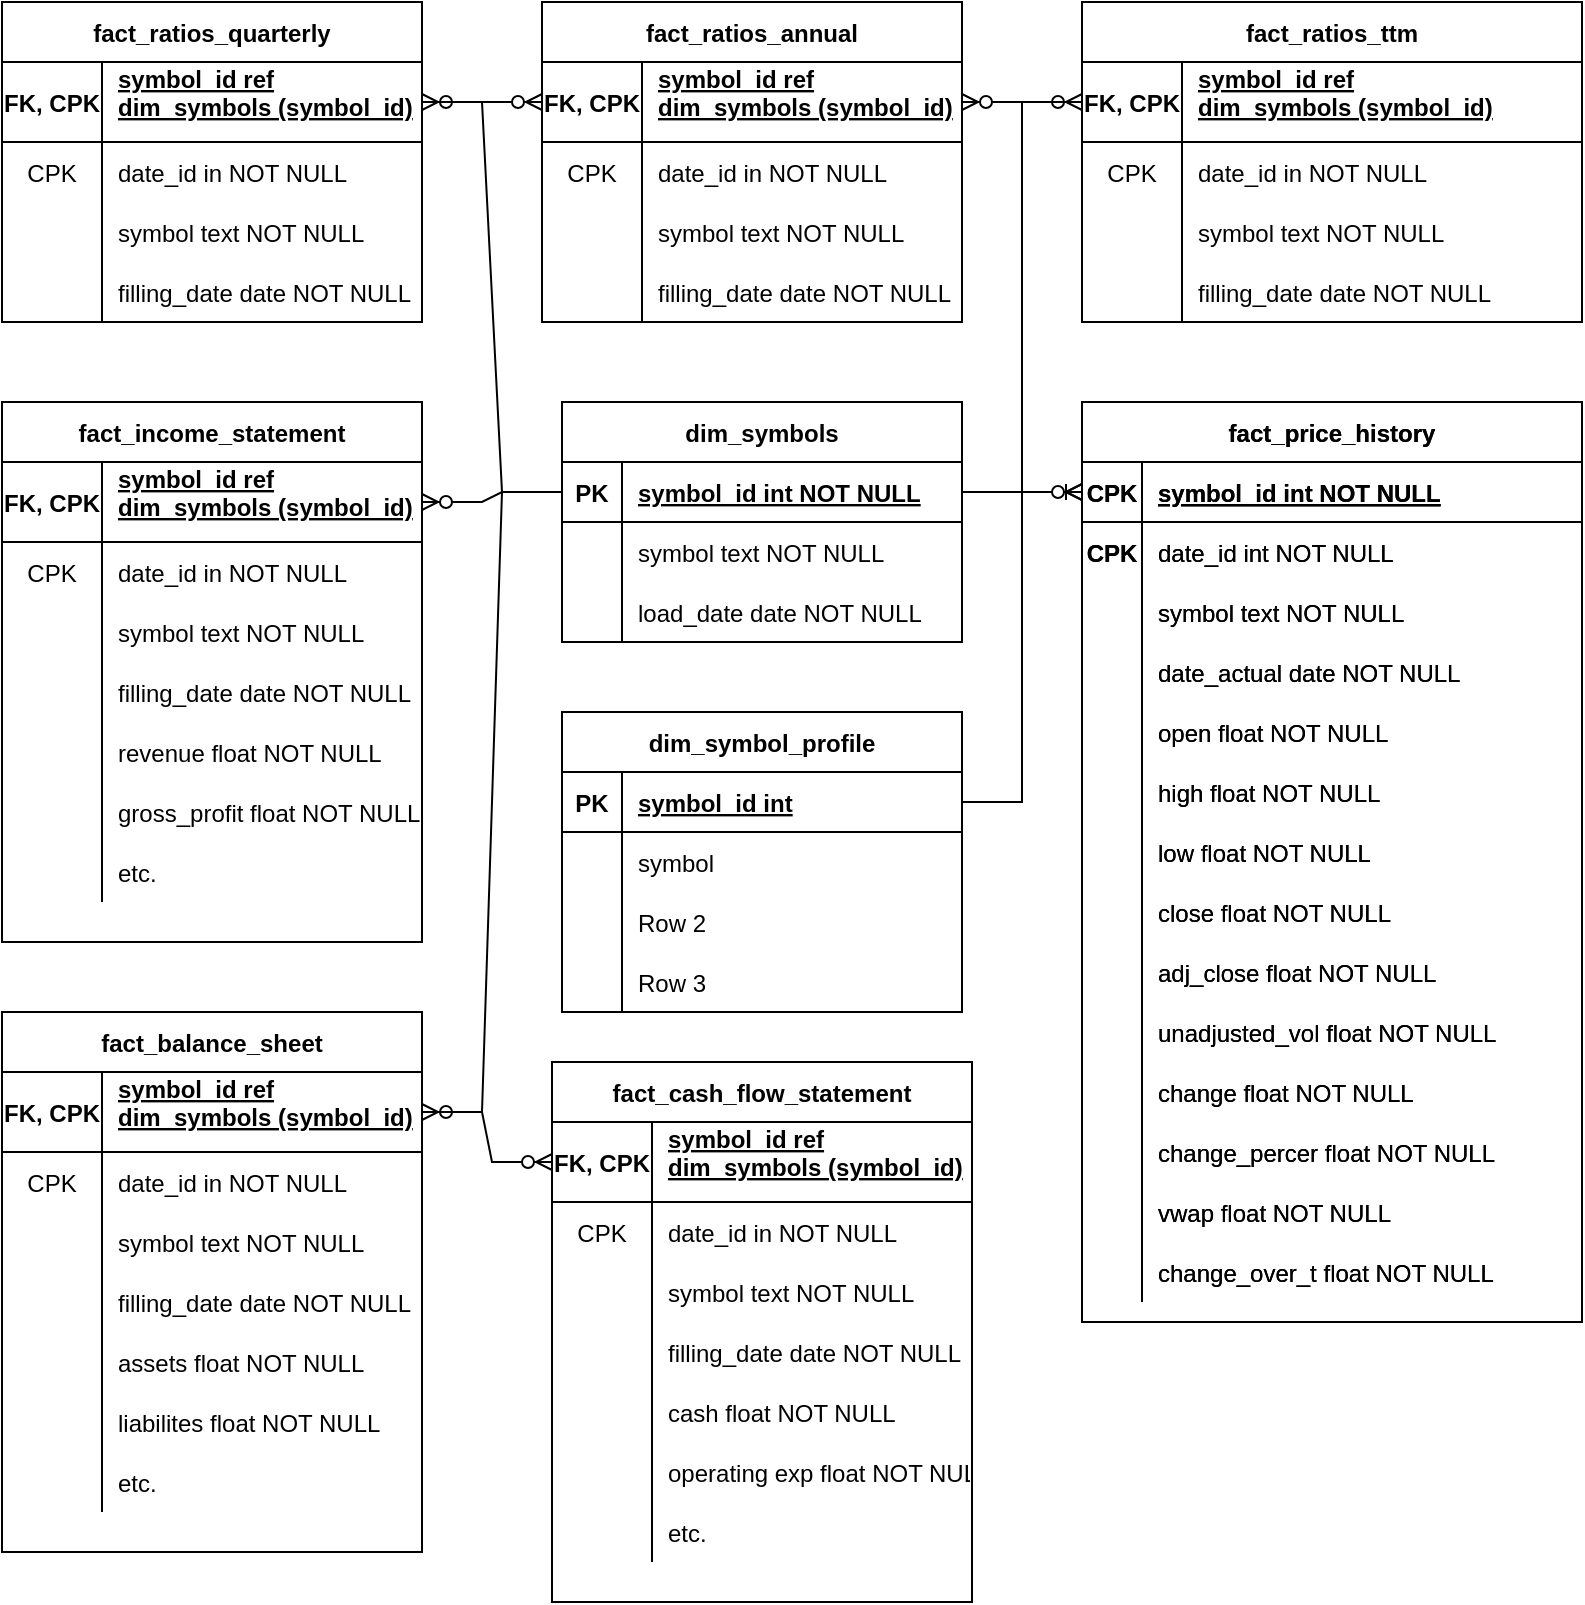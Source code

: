 <mxfile version="20.8.16" type="device" pages="2"><diagram id="R2lEEEUBdFMjLlhIrx00" name="Page-1"><mxGraphModel dx="2314" dy="788" grid="1" gridSize="10" guides="1" tooltips="1" connect="1" arrows="1" fold="1" page="1" pageScale="1" pageWidth="850" pageHeight="1100" math="0" shadow="0" extFonts="Permanent Marker^https://fonts.googleapis.com/css?family=Permanent+Marker"><root><mxCell id="0"/><mxCell id="1" parent="0"/><mxCell id="C-vyLk0tnHw3VtMMgP7b-2" value="fact_price_history" style="shape=table;startSize=30;container=1;collapsible=1;childLayout=tableLayout;fixedRows=1;rowLines=0;fontStyle=1;align=center;resizeLast=1;fillColor=none;strokeColor=default;swimlaneLine=1;shadow=0;rounded=0;" parent="1" vertex="1"><mxGeometry x="560" y="320" width="250" height="460" as="geometry"/></mxCell><mxCell id="C-vyLk0tnHw3VtMMgP7b-3" value="" style="shape=partialRectangle;collapsible=0;dropTarget=0;pointerEvents=0;fillColor=none;points=[[0,0.5],[1,0.5]];portConstraint=eastwest;top=0;left=0;right=0;bottom=1;" parent="C-vyLk0tnHw3VtMMgP7b-2" vertex="1"><mxGeometry y="30" width="250" height="30" as="geometry"/></mxCell><mxCell id="C-vyLk0tnHw3VtMMgP7b-4" value="CPK" style="shape=partialRectangle;overflow=hidden;connectable=0;fillColor=none;top=0;left=0;bottom=0;right=0;fontStyle=1;" parent="C-vyLk0tnHw3VtMMgP7b-3" vertex="1"><mxGeometry width="30" height="30" as="geometry"><mxRectangle width="30" height="30" as="alternateBounds"/></mxGeometry></mxCell><mxCell id="C-vyLk0tnHw3VtMMgP7b-5" value="symbol_id int NOT NULL " style="shape=partialRectangle;overflow=hidden;connectable=0;fillColor=none;top=0;left=0;bottom=0;right=0;align=left;spacingLeft=6;fontStyle=5;strokeColor=inherit;" parent="C-vyLk0tnHw3VtMMgP7b-3" vertex="1"><mxGeometry x="30" width="220" height="30" as="geometry"><mxRectangle width="220" height="30" as="alternateBounds"/></mxGeometry></mxCell><mxCell id="C-vyLk0tnHw3VtMMgP7b-6" value="" style="shape=partialRectangle;collapsible=0;dropTarget=0;pointerEvents=0;fillColor=none;points=[[0,0.5],[1,0.5]];portConstraint=eastwest;top=0;left=0;right=0;bottom=0;" parent="C-vyLk0tnHw3VtMMgP7b-2" vertex="1"><mxGeometry y="60" width="250" height="30" as="geometry"/></mxCell><mxCell id="C-vyLk0tnHw3VtMMgP7b-7" value="CPK" style="shape=partialRectangle;overflow=hidden;connectable=0;fillColor=none;top=0;left=0;bottom=0;right=0;fontStyle=1" parent="C-vyLk0tnHw3VtMMgP7b-6" vertex="1"><mxGeometry width="30" height="30" as="geometry"><mxRectangle width="30" height="30" as="alternateBounds"/></mxGeometry></mxCell><mxCell id="C-vyLk0tnHw3VtMMgP7b-8" value="date_id int NOT NULL" style="shape=partialRectangle;overflow=hidden;connectable=0;fillColor=none;top=0;left=0;bottom=0;right=0;align=left;spacingLeft=6;strokeColor=inherit;" parent="C-vyLk0tnHw3VtMMgP7b-6" vertex="1"><mxGeometry x="30" width="220" height="30" as="geometry"><mxRectangle width="220" height="30" as="alternateBounds"/></mxGeometry></mxCell><mxCell id="C-vyLk0tnHw3VtMMgP7b-9" value="" style="shape=partialRectangle;collapsible=0;dropTarget=0;pointerEvents=0;fillColor=none;points=[[0,0.5],[1,0.5]];portConstraint=eastwest;top=0;left=0;right=0;bottom=0;" parent="C-vyLk0tnHw3VtMMgP7b-2" vertex="1"><mxGeometry y="90" width="250" height="30" as="geometry"/></mxCell><mxCell id="C-vyLk0tnHw3VtMMgP7b-10" value="" style="shape=partialRectangle;overflow=hidden;connectable=0;fillColor=none;top=0;left=0;bottom=0;right=0;" parent="C-vyLk0tnHw3VtMMgP7b-9" vertex="1"><mxGeometry width="30" height="30" as="geometry"><mxRectangle width="30" height="30" as="alternateBounds"/></mxGeometry></mxCell><mxCell id="C-vyLk0tnHw3VtMMgP7b-11" value="symbol text NOT NULL" style="shape=partialRectangle;overflow=hidden;connectable=0;fillColor=none;top=0;left=0;bottom=0;right=0;align=left;spacingLeft=6;" parent="C-vyLk0tnHw3VtMMgP7b-9" vertex="1"><mxGeometry x="30" width="220" height="30" as="geometry"><mxRectangle width="220" height="30" as="alternateBounds"/></mxGeometry></mxCell><mxCell id="lxPU9Igfi0L3QCs2BtjH-6" value="" style="shape=partialRectangle;collapsible=0;dropTarget=0;pointerEvents=0;fillColor=none;points=[[0,0.5],[1,0.5]];portConstraint=eastwest;top=0;left=0;right=0;bottom=0;" vertex="1" parent="C-vyLk0tnHw3VtMMgP7b-2"><mxGeometry y="120" width="250" height="30" as="geometry"/></mxCell><mxCell id="lxPU9Igfi0L3QCs2BtjH-7" value="" style="shape=partialRectangle;overflow=hidden;connectable=0;fillColor=none;top=0;left=0;bottom=0;right=0;" vertex="1" parent="lxPU9Igfi0L3QCs2BtjH-6"><mxGeometry width="30" height="30" as="geometry"><mxRectangle width="30" height="30" as="alternateBounds"/></mxGeometry></mxCell><mxCell id="lxPU9Igfi0L3QCs2BtjH-8" value="date_actual date NOT NULL" style="shape=partialRectangle;overflow=hidden;connectable=0;fillColor=none;top=0;left=0;bottom=0;right=0;align=left;spacingLeft=6;" vertex="1" parent="lxPU9Igfi0L3QCs2BtjH-6"><mxGeometry x="30" width="220" height="30" as="geometry"><mxRectangle width="220" height="30" as="alternateBounds"/></mxGeometry></mxCell><mxCell id="lxPU9Igfi0L3QCs2BtjH-3" value="" style="shape=partialRectangle;collapsible=0;dropTarget=0;pointerEvents=0;fillColor=none;points=[[0,0.5],[1,0.5]];portConstraint=eastwest;top=0;left=0;right=0;bottom=0;" vertex="1" parent="C-vyLk0tnHw3VtMMgP7b-2"><mxGeometry y="150" width="250" height="30" as="geometry"/></mxCell><mxCell id="lxPU9Igfi0L3QCs2BtjH-4" value="" style="shape=partialRectangle;overflow=hidden;connectable=0;fillColor=none;top=0;left=0;bottom=0;right=0;" vertex="1" parent="lxPU9Igfi0L3QCs2BtjH-3"><mxGeometry width="30" height="30" as="geometry"><mxRectangle width="30" height="30" as="alternateBounds"/></mxGeometry></mxCell><mxCell id="lxPU9Igfi0L3QCs2BtjH-5" value="open float NOT NULL" style="shape=partialRectangle;overflow=hidden;connectable=0;fillColor=none;top=0;left=0;bottom=0;right=0;align=left;spacingLeft=6;" vertex="1" parent="lxPU9Igfi0L3QCs2BtjH-3"><mxGeometry x="30" width="220" height="30" as="geometry"><mxRectangle width="220" height="30" as="alternateBounds"/></mxGeometry></mxCell><mxCell id="lxPU9Igfi0L3QCs2BtjH-9" value="" style="shape=partialRectangle;collapsible=0;dropTarget=0;pointerEvents=0;fillColor=none;points=[[0,0.5],[1,0.5]];portConstraint=eastwest;top=0;left=0;right=0;bottom=0;" vertex="1" parent="C-vyLk0tnHw3VtMMgP7b-2"><mxGeometry y="180" width="250" height="30" as="geometry"/></mxCell><mxCell id="lxPU9Igfi0L3QCs2BtjH-10" value="" style="shape=partialRectangle;overflow=hidden;connectable=0;fillColor=none;top=0;left=0;bottom=0;right=0;" vertex="1" parent="lxPU9Igfi0L3QCs2BtjH-9"><mxGeometry width="30" height="30" as="geometry"><mxRectangle width="30" height="30" as="alternateBounds"/></mxGeometry></mxCell><mxCell id="lxPU9Igfi0L3QCs2BtjH-11" value="high float NOT NULL" style="shape=partialRectangle;overflow=hidden;connectable=0;fillColor=none;top=0;left=0;bottom=0;right=0;align=left;spacingLeft=6;" vertex="1" parent="lxPU9Igfi0L3QCs2BtjH-9"><mxGeometry x="30" width="220" height="30" as="geometry"><mxRectangle width="220" height="30" as="alternateBounds"/></mxGeometry></mxCell><mxCell id="lxPU9Igfi0L3QCs2BtjH-12" value="" style="shape=partialRectangle;collapsible=0;dropTarget=0;pointerEvents=0;fillColor=none;points=[[0,0.5],[1,0.5]];portConstraint=eastwest;top=0;left=0;right=0;bottom=0;" vertex="1" parent="C-vyLk0tnHw3VtMMgP7b-2"><mxGeometry y="210" width="250" height="30" as="geometry"/></mxCell><mxCell id="lxPU9Igfi0L3QCs2BtjH-13" value="" style="shape=partialRectangle;overflow=hidden;connectable=0;fillColor=none;top=0;left=0;bottom=0;right=0;" vertex="1" parent="lxPU9Igfi0L3QCs2BtjH-12"><mxGeometry width="30" height="30" as="geometry"><mxRectangle width="30" height="30" as="alternateBounds"/></mxGeometry></mxCell><mxCell id="lxPU9Igfi0L3QCs2BtjH-14" value="low float NOT NULL" style="shape=partialRectangle;overflow=hidden;connectable=0;fillColor=none;top=0;left=0;bottom=0;right=0;align=left;spacingLeft=6;" vertex="1" parent="lxPU9Igfi0L3QCs2BtjH-12"><mxGeometry x="30" width="220" height="30" as="geometry"><mxRectangle width="220" height="30" as="alternateBounds"/></mxGeometry></mxCell><mxCell id="lxPU9Igfi0L3QCs2BtjH-15" value="" style="shape=partialRectangle;collapsible=0;dropTarget=0;pointerEvents=0;fillColor=none;points=[[0,0.5],[1,0.5]];portConstraint=eastwest;top=0;left=0;right=0;bottom=0;" vertex="1" parent="C-vyLk0tnHw3VtMMgP7b-2"><mxGeometry y="240" width="250" height="30" as="geometry"/></mxCell><mxCell id="lxPU9Igfi0L3QCs2BtjH-16" value="" style="shape=partialRectangle;overflow=hidden;connectable=0;fillColor=none;top=0;left=0;bottom=0;right=0;" vertex="1" parent="lxPU9Igfi0L3QCs2BtjH-15"><mxGeometry width="30" height="30" as="geometry"><mxRectangle width="30" height="30" as="alternateBounds"/></mxGeometry></mxCell><mxCell id="lxPU9Igfi0L3QCs2BtjH-17" value="close float NOT NULL" style="shape=partialRectangle;overflow=hidden;connectable=0;fillColor=none;top=0;left=0;bottom=0;right=0;align=left;spacingLeft=6;" vertex="1" parent="lxPU9Igfi0L3QCs2BtjH-15"><mxGeometry x="30" width="220" height="30" as="geometry"><mxRectangle width="220" height="30" as="alternateBounds"/></mxGeometry></mxCell><mxCell id="lxPU9Igfi0L3QCs2BtjH-18" value="" style="shape=partialRectangle;collapsible=0;dropTarget=0;pointerEvents=0;fillColor=none;points=[[0,0.5],[1,0.5]];portConstraint=eastwest;top=0;left=0;right=0;bottom=0;" vertex="1" parent="C-vyLk0tnHw3VtMMgP7b-2"><mxGeometry y="270" width="250" height="30" as="geometry"/></mxCell><mxCell id="lxPU9Igfi0L3QCs2BtjH-19" value="" style="shape=partialRectangle;overflow=hidden;connectable=0;fillColor=none;top=0;left=0;bottom=0;right=0;" vertex="1" parent="lxPU9Igfi0L3QCs2BtjH-18"><mxGeometry width="30" height="30" as="geometry"><mxRectangle width="30" height="30" as="alternateBounds"/></mxGeometry></mxCell><mxCell id="lxPU9Igfi0L3QCs2BtjH-20" value="adj_close float NOT NULL" style="shape=partialRectangle;overflow=hidden;connectable=0;fillColor=none;top=0;left=0;bottom=0;right=0;align=left;spacingLeft=6;" vertex="1" parent="lxPU9Igfi0L3QCs2BtjH-18"><mxGeometry x="30" width="220" height="30" as="geometry"><mxRectangle width="220" height="30" as="alternateBounds"/></mxGeometry></mxCell><mxCell id="lxPU9Igfi0L3QCs2BtjH-21" value="" style="shape=partialRectangle;collapsible=0;dropTarget=0;pointerEvents=0;fillColor=none;points=[[0,0.5],[1,0.5]];portConstraint=eastwest;top=0;left=0;right=0;bottom=0;" vertex="1" parent="C-vyLk0tnHw3VtMMgP7b-2"><mxGeometry y="300" width="250" height="30" as="geometry"/></mxCell><mxCell id="lxPU9Igfi0L3QCs2BtjH-22" value="" style="shape=partialRectangle;overflow=hidden;connectable=0;fillColor=none;top=0;left=0;bottom=0;right=0;" vertex="1" parent="lxPU9Igfi0L3QCs2BtjH-21"><mxGeometry width="30" height="30" as="geometry"><mxRectangle width="30" height="30" as="alternateBounds"/></mxGeometry></mxCell><mxCell id="lxPU9Igfi0L3QCs2BtjH-23" value="unadjusted_vol float NOT NULL" style="shape=partialRectangle;overflow=hidden;connectable=0;fillColor=none;top=0;left=0;bottom=0;right=0;align=left;spacingLeft=6;" vertex="1" parent="lxPU9Igfi0L3QCs2BtjH-21"><mxGeometry x="30" width="220" height="30" as="geometry"><mxRectangle width="220" height="30" as="alternateBounds"/></mxGeometry></mxCell><mxCell id="lxPU9Igfi0L3QCs2BtjH-24" value="" style="shape=partialRectangle;collapsible=0;dropTarget=0;pointerEvents=0;fillColor=none;points=[[0,0.5],[1,0.5]];portConstraint=eastwest;top=0;left=0;right=0;bottom=0;" vertex="1" parent="C-vyLk0tnHw3VtMMgP7b-2"><mxGeometry y="330" width="250" height="30" as="geometry"/></mxCell><mxCell id="lxPU9Igfi0L3QCs2BtjH-25" value="" style="shape=partialRectangle;overflow=hidden;connectable=0;fillColor=none;top=0;left=0;bottom=0;right=0;" vertex="1" parent="lxPU9Igfi0L3QCs2BtjH-24"><mxGeometry width="30" height="30" as="geometry"><mxRectangle width="30" height="30" as="alternateBounds"/></mxGeometry></mxCell><mxCell id="lxPU9Igfi0L3QCs2BtjH-26" value="change float NOT NULL" style="shape=partialRectangle;overflow=hidden;connectable=0;fillColor=none;top=0;left=0;bottom=0;right=0;align=left;spacingLeft=6;" vertex="1" parent="lxPU9Igfi0L3QCs2BtjH-24"><mxGeometry x="30" width="220" height="30" as="geometry"><mxRectangle width="220" height="30" as="alternateBounds"/></mxGeometry></mxCell><mxCell id="lxPU9Igfi0L3QCs2BtjH-27" value="" style="shape=partialRectangle;collapsible=0;dropTarget=0;pointerEvents=0;fillColor=none;points=[[0,0.5],[1,0.5]];portConstraint=eastwest;top=0;left=0;right=0;bottom=0;" vertex="1" parent="C-vyLk0tnHw3VtMMgP7b-2"><mxGeometry y="360" width="250" height="30" as="geometry"/></mxCell><mxCell id="lxPU9Igfi0L3QCs2BtjH-28" value="" style="shape=partialRectangle;overflow=hidden;connectable=0;fillColor=none;top=0;left=0;bottom=0;right=0;" vertex="1" parent="lxPU9Igfi0L3QCs2BtjH-27"><mxGeometry width="30" height="30" as="geometry"><mxRectangle width="30" height="30" as="alternateBounds"/></mxGeometry></mxCell><mxCell id="lxPU9Igfi0L3QCs2BtjH-29" value="change_percer float NOT NULL" style="shape=partialRectangle;overflow=hidden;connectable=0;fillColor=none;top=0;left=0;bottom=0;right=0;align=left;spacingLeft=6;" vertex="1" parent="lxPU9Igfi0L3QCs2BtjH-27"><mxGeometry x="30" width="220" height="30" as="geometry"><mxRectangle width="220" height="30" as="alternateBounds"/></mxGeometry></mxCell><mxCell id="lxPU9Igfi0L3QCs2BtjH-30" value="" style="shape=partialRectangle;collapsible=0;dropTarget=0;pointerEvents=0;fillColor=none;points=[[0,0.5],[1,0.5]];portConstraint=eastwest;top=0;left=0;right=0;bottom=0;" vertex="1" parent="C-vyLk0tnHw3VtMMgP7b-2"><mxGeometry y="390" width="250" height="30" as="geometry"/></mxCell><mxCell id="lxPU9Igfi0L3QCs2BtjH-31" value="" style="shape=partialRectangle;overflow=hidden;connectable=0;fillColor=none;top=0;left=0;bottom=0;right=0;" vertex="1" parent="lxPU9Igfi0L3QCs2BtjH-30"><mxGeometry width="30" height="30" as="geometry"><mxRectangle width="30" height="30" as="alternateBounds"/></mxGeometry></mxCell><mxCell id="lxPU9Igfi0L3QCs2BtjH-32" value="vwap float NOT NULL" style="shape=partialRectangle;overflow=hidden;connectable=0;fillColor=none;top=0;left=0;bottom=0;right=0;align=left;spacingLeft=6;" vertex="1" parent="lxPU9Igfi0L3QCs2BtjH-30"><mxGeometry x="30" width="220" height="30" as="geometry"><mxRectangle width="220" height="30" as="alternateBounds"/></mxGeometry></mxCell><mxCell id="lxPU9Igfi0L3QCs2BtjH-33" value="" style="shape=partialRectangle;collapsible=0;dropTarget=0;pointerEvents=0;fillColor=none;points=[[0,0.5],[1,0.5]];portConstraint=eastwest;top=0;left=0;right=0;bottom=0;" vertex="1" parent="C-vyLk0tnHw3VtMMgP7b-2"><mxGeometry y="420" width="250" height="30" as="geometry"/></mxCell><mxCell id="lxPU9Igfi0L3QCs2BtjH-34" value="" style="shape=partialRectangle;overflow=hidden;connectable=0;fillColor=none;top=0;left=0;bottom=0;right=0;" vertex="1" parent="lxPU9Igfi0L3QCs2BtjH-33"><mxGeometry width="30" height="30" as="geometry"><mxRectangle width="30" height="30" as="alternateBounds"/></mxGeometry></mxCell><mxCell id="lxPU9Igfi0L3QCs2BtjH-35" value="change_over_t float NOT NULL" style="shape=partialRectangle;overflow=hidden;connectable=0;fillColor=none;top=0;left=0;bottom=0;right=0;align=left;spacingLeft=6;" vertex="1" parent="lxPU9Igfi0L3QCs2BtjH-33"><mxGeometry x="30" width="220" height="30" as="geometry"><mxRectangle width="220" height="30" as="alternateBounds"/></mxGeometry></mxCell><mxCell id="lxPU9Igfi0L3QCs2BtjH-36" value="dim_symbols" style="shape=table;startSize=30;container=1;collapsible=1;childLayout=tableLayout;fixedRows=1;rowLines=0;fontStyle=1;align=center;resizeLast=1;rounded=0;shadow=0;strokeColor=default;fillColor=none;" vertex="1" parent="1"><mxGeometry x="300" y="320" width="200" height="120" as="geometry"/></mxCell><mxCell id="lxPU9Igfi0L3QCs2BtjH-37" value="" style="shape=tableRow;horizontal=0;startSize=0;swimlaneHead=0;swimlaneBody=0;fillColor=none;collapsible=0;dropTarget=0;points=[[0,0.5],[1,0.5]];portConstraint=eastwest;top=0;left=0;right=0;bottom=1;rounded=0;shadow=0;strokeColor=default;" vertex="1" parent="lxPU9Igfi0L3QCs2BtjH-36"><mxGeometry y="30" width="200" height="30" as="geometry"/></mxCell><mxCell id="lxPU9Igfi0L3QCs2BtjH-38" value="PK" style="shape=partialRectangle;connectable=0;fillColor=none;top=0;left=0;bottom=0;right=0;fontStyle=1;overflow=hidden;rounded=0;shadow=0;strokeColor=default;" vertex="1" parent="lxPU9Igfi0L3QCs2BtjH-37"><mxGeometry width="30" height="30" as="geometry"><mxRectangle width="30" height="30" as="alternateBounds"/></mxGeometry></mxCell><mxCell id="lxPU9Igfi0L3QCs2BtjH-39" value="symbol_id int NOT NULL" style="shape=partialRectangle;connectable=0;fillColor=none;top=0;left=0;bottom=0;right=0;align=left;spacingLeft=6;fontStyle=5;overflow=hidden;rounded=0;shadow=0;strokeColor=default;" vertex="1" parent="lxPU9Igfi0L3QCs2BtjH-37"><mxGeometry x="30" width="170" height="30" as="geometry"><mxRectangle width="170" height="30" as="alternateBounds"/></mxGeometry></mxCell><mxCell id="lxPU9Igfi0L3QCs2BtjH-40" value="" style="shape=tableRow;horizontal=0;startSize=0;swimlaneHead=0;swimlaneBody=0;fillColor=none;collapsible=0;dropTarget=0;points=[[0,0.5],[1,0.5]];portConstraint=eastwest;top=0;left=0;right=0;bottom=0;rounded=0;shadow=0;strokeColor=default;" vertex="1" parent="lxPU9Igfi0L3QCs2BtjH-36"><mxGeometry y="60" width="200" height="30" as="geometry"/></mxCell><mxCell id="lxPU9Igfi0L3QCs2BtjH-41" value="" style="shape=partialRectangle;connectable=0;fillColor=none;top=0;left=0;bottom=0;right=0;editable=1;overflow=hidden;rounded=0;shadow=0;strokeColor=default;" vertex="1" parent="lxPU9Igfi0L3QCs2BtjH-40"><mxGeometry width="30" height="30" as="geometry"><mxRectangle width="30" height="30" as="alternateBounds"/></mxGeometry></mxCell><mxCell id="lxPU9Igfi0L3QCs2BtjH-42" value="symbol text NOT NULL" style="shape=partialRectangle;connectable=0;fillColor=none;top=0;left=0;bottom=0;right=0;align=left;spacingLeft=6;overflow=hidden;rounded=0;shadow=0;strokeColor=default;" vertex="1" parent="lxPU9Igfi0L3QCs2BtjH-40"><mxGeometry x="30" width="170" height="30" as="geometry"><mxRectangle width="170" height="30" as="alternateBounds"/></mxGeometry></mxCell><mxCell id="lxPU9Igfi0L3QCs2BtjH-43" value="" style="shape=tableRow;horizontal=0;startSize=0;swimlaneHead=0;swimlaneBody=0;fillColor=none;collapsible=0;dropTarget=0;points=[[0,0.5],[1,0.5]];portConstraint=eastwest;top=0;left=0;right=0;bottom=0;rounded=0;shadow=0;strokeColor=default;" vertex="1" parent="lxPU9Igfi0L3QCs2BtjH-36"><mxGeometry y="90" width="200" height="30" as="geometry"/></mxCell><mxCell id="lxPU9Igfi0L3QCs2BtjH-44" value="" style="shape=partialRectangle;connectable=0;fillColor=none;top=0;left=0;bottom=0;right=0;editable=1;overflow=hidden;rounded=0;shadow=0;strokeColor=default;" vertex="1" parent="lxPU9Igfi0L3QCs2BtjH-43"><mxGeometry width="30" height="30" as="geometry"><mxRectangle width="30" height="30" as="alternateBounds"/></mxGeometry></mxCell><mxCell id="lxPU9Igfi0L3QCs2BtjH-45" value="load_date date NOT NULL" style="shape=partialRectangle;connectable=0;fillColor=none;top=0;left=0;bottom=0;right=0;align=left;spacingLeft=6;overflow=hidden;rounded=0;shadow=0;strokeColor=default;" vertex="1" parent="lxPU9Igfi0L3QCs2BtjH-43"><mxGeometry x="30" width="170" height="30" as="geometry"><mxRectangle width="170" height="30" as="alternateBounds"/></mxGeometry></mxCell><mxCell id="lxPU9Igfi0L3QCs2BtjH-49" value="" style="edgeStyle=entityRelationEdgeStyle;fontSize=12;html=1;endArrow=ERoneToMany;rounded=0;entryX=0;entryY=0.5;entryDx=0;entryDy=0;exitX=1;exitY=0.5;exitDx=0;exitDy=0;" edge="1" parent="1" source="lxPU9Igfi0L3QCs2BtjH-37" target="C-vyLk0tnHw3VtMMgP7b-3"><mxGeometry width="100" height="100" relative="1" as="geometry"><mxPoint x="360" y="380" as="sourcePoint"/><mxPoint x="460" y="280" as="targetPoint"/></mxGeometry></mxCell><mxCell id="lxPU9Igfi0L3QCs2BtjH-50" value="dim_symbol_profile" style="shape=table;startSize=30;container=1;collapsible=1;childLayout=tableLayout;fixedRows=1;rowLines=0;fontStyle=1;align=center;resizeLast=1;rounded=0;shadow=0;strokeColor=default;fillColor=none;" vertex="1" parent="1"><mxGeometry x="300" y="475" width="200" height="150" as="geometry"/></mxCell><mxCell id="lxPU9Igfi0L3QCs2BtjH-51" value="" style="shape=tableRow;horizontal=0;startSize=0;swimlaneHead=0;swimlaneBody=0;fillColor=none;collapsible=0;dropTarget=0;points=[[0,0.5],[1,0.5]];portConstraint=eastwest;top=0;left=0;right=0;bottom=1;rounded=0;shadow=0;strokeColor=default;" vertex="1" parent="lxPU9Igfi0L3QCs2BtjH-50"><mxGeometry y="30" width="200" height="30" as="geometry"/></mxCell><mxCell id="lxPU9Igfi0L3QCs2BtjH-52" value="PK" style="shape=partialRectangle;connectable=0;fillColor=none;top=0;left=0;bottom=0;right=0;fontStyle=1;overflow=hidden;rounded=0;shadow=0;strokeColor=default;" vertex="1" parent="lxPU9Igfi0L3QCs2BtjH-51"><mxGeometry width="30" height="30" as="geometry"><mxRectangle width="30" height="30" as="alternateBounds"/></mxGeometry></mxCell><mxCell id="lxPU9Igfi0L3QCs2BtjH-53" value="symbol_id int" style="shape=partialRectangle;connectable=0;fillColor=none;top=0;left=0;bottom=0;right=0;align=left;spacingLeft=6;fontStyle=5;overflow=hidden;rounded=0;shadow=0;strokeColor=default;" vertex="1" parent="lxPU9Igfi0L3QCs2BtjH-51"><mxGeometry x="30" width="170" height="30" as="geometry"><mxRectangle width="170" height="30" as="alternateBounds"/></mxGeometry></mxCell><mxCell id="lxPU9Igfi0L3QCs2BtjH-54" value="" style="shape=tableRow;horizontal=0;startSize=0;swimlaneHead=0;swimlaneBody=0;fillColor=none;collapsible=0;dropTarget=0;points=[[0,0.5],[1,0.5]];portConstraint=eastwest;top=0;left=0;right=0;bottom=0;rounded=0;shadow=0;strokeColor=default;" vertex="1" parent="lxPU9Igfi0L3QCs2BtjH-50"><mxGeometry y="60" width="200" height="30" as="geometry"/></mxCell><mxCell id="lxPU9Igfi0L3QCs2BtjH-55" value="" style="shape=partialRectangle;connectable=0;fillColor=none;top=0;left=0;bottom=0;right=0;editable=1;overflow=hidden;rounded=0;shadow=0;strokeColor=default;" vertex="1" parent="lxPU9Igfi0L3QCs2BtjH-54"><mxGeometry width="30" height="30" as="geometry"><mxRectangle width="30" height="30" as="alternateBounds"/></mxGeometry></mxCell><mxCell id="lxPU9Igfi0L3QCs2BtjH-56" value="symbol" style="shape=partialRectangle;connectable=0;fillColor=none;top=0;left=0;bottom=0;right=0;align=left;spacingLeft=6;overflow=hidden;rounded=0;shadow=0;strokeColor=default;" vertex="1" parent="lxPU9Igfi0L3QCs2BtjH-54"><mxGeometry x="30" width="170" height="30" as="geometry"><mxRectangle width="170" height="30" as="alternateBounds"/></mxGeometry></mxCell><mxCell id="lxPU9Igfi0L3QCs2BtjH-57" value="" style="shape=tableRow;horizontal=0;startSize=0;swimlaneHead=0;swimlaneBody=0;fillColor=none;collapsible=0;dropTarget=0;points=[[0,0.5],[1,0.5]];portConstraint=eastwest;top=0;left=0;right=0;bottom=0;rounded=0;shadow=0;strokeColor=default;" vertex="1" parent="lxPU9Igfi0L3QCs2BtjH-50"><mxGeometry y="90" width="200" height="30" as="geometry"/></mxCell><mxCell id="lxPU9Igfi0L3QCs2BtjH-58" value="" style="shape=partialRectangle;connectable=0;fillColor=none;top=0;left=0;bottom=0;right=0;editable=1;overflow=hidden;rounded=0;shadow=0;strokeColor=default;" vertex="1" parent="lxPU9Igfi0L3QCs2BtjH-57"><mxGeometry width="30" height="30" as="geometry"><mxRectangle width="30" height="30" as="alternateBounds"/></mxGeometry></mxCell><mxCell id="lxPU9Igfi0L3QCs2BtjH-59" value="Row 2" style="shape=partialRectangle;connectable=0;fillColor=none;top=0;left=0;bottom=0;right=0;align=left;spacingLeft=6;overflow=hidden;rounded=0;shadow=0;strokeColor=default;" vertex="1" parent="lxPU9Igfi0L3QCs2BtjH-57"><mxGeometry x="30" width="170" height="30" as="geometry"><mxRectangle width="170" height="30" as="alternateBounds"/></mxGeometry></mxCell><mxCell id="lxPU9Igfi0L3QCs2BtjH-60" value="" style="shape=tableRow;horizontal=0;startSize=0;swimlaneHead=0;swimlaneBody=0;fillColor=none;collapsible=0;dropTarget=0;points=[[0,0.5],[1,0.5]];portConstraint=eastwest;top=0;left=0;right=0;bottom=0;rounded=0;shadow=0;strokeColor=default;" vertex="1" parent="lxPU9Igfi0L3QCs2BtjH-50"><mxGeometry y="120" width="200" height="30" as="geometry"/></mxCell><mxCell id="lxPU9Igfi0L3QCs2BtjH-61" value="" style="shape=partialRectangle;connectable=0;fillColor=none;top=0;left=0;bottom=0;right=0;editable=1;overflow=hidden;rounded=0;shadow=0;strokeColor=default;" vertex="1" parent="lxPU9Igfi0L3QCs2BtjH-60"><mxGeometry width="30" height="30" as="geometry"><mxRectangle width="30" height="30" as="alternateBounds"/></mxGeometry></mxCell><mxCell id="lxPU9Igfi0L3QCs2BtjH-62" value="Row 3" style="shape=partialRectangle;connectable=0;fillColor=none;top=0;left=0;bottom=0;right=0;align=left;spacingLeft=6;overflow=hidden;rounded=0;shadow=0;strokeColor=default;" vertex="1" parent="lxPU9Igfi0L3QCs2BtjH-60"><mxGeometry x="30" width="170" height="30" as="geometry"><mxRectangle width="170" height="30" as="alternateBounds"/></mxGeometry></mxCell><mxCell id="lxPU9Igfi0L3QCs2BtjH-63" value="" style="edgeStyle=entityRelationEdgeStyle;fontSize=12;html=1;endArrow=ERzeroToMany;endFill=1;rounded=0;entryX=0;entryY=0.5;entryDx=0;entryDy=0;exitX=1;exitY=0.5;exitDx=0;exitDy=0;" edge="1" parent="1" source="lxPU9Igfi0L3QCs2BtjH-51" target="C-vyLk0tnHw3VtMMgP7b-3"><mxGeometry width="100" height="100" relative="1" as="geometry"><mxPoint x="330" y="510" as="sourcePoint"/><mxPoint x="430" y="410" as="targetPoint"/></mxGeometry></mxCell><mxCell id="lxPU9Igfi0L3QCs2BtjH-64" value="fact_price_history" style="shape=table;startSize=30;container=1;collapsible=1;childLayout=tableLayout;fixedRows=1;rowLines=0;fontStyle=1;align=center;resizeLast=1;fillColor=none;strokeColor=default;swimlaneLine=1;shadow=0;rounded=0;" vertex="1" parent="1"><mxGeometry x="560" y="320" width="250" height="460" as="geometry"/></mxCell><mxCell id="lxPU9Igfi0L3QCs2BtjH-65" value="" style="shape=partialRectangle;collapsible=0;dropTarget=0;pointerEvents=0;fillColor=none;points=[[0,0.5],[1,0.5]];portConstraint=eastwest;top=0;left=0;right=0;bottom=1;" vertex="1" parent="lxPU9Igfi0L3QCs2BtjH-64"><mxGeometry y="30" width="250" height="30" as="geometry"/></mxCell><mxCell id="lxPU9Igfi0L3QCs2BtjH-66" value="CPK" style="shape=partialRectangle;overflow=hidden;connectable=0;fillColor=none;top=0;left=0;bottom=0;right=0;fontStyle=1;" vertex="1" parent="lxPU9Igfi0L3QCs2BtjH-65"><mxGeometry width="30" height="30" as="geometry"><mxRectangle width="30" height="30" as="alternateBounds"/></mxGeometry></mxCell><mxCell id="lxPU9Igfi0L3QCs2BtjH-67" value="symbol_id int NOT NULL " style="shape=partialRectangle;overflow=hidden;connectable=0;fillColor=none;top=0;left=0;bottom=0;right=0;align=left;spacingLeft=6;fontStyle=5;strokeColor=inherit;" vertex="1" parent="lxPU9Igfi0L3QCs2BtjH-65"><mxGeometry x="30" width="220" height="30" as="geometry"><mxRectangle width="220" height="30" as="alternateBounds"/></mxGeometry></mxCell><mxCell id="lxPU9Igfi0L3QCs2BtjH-68" value="" style="shape=partialRectangle;collapsible=0;dropTarget=0;pointerEvents=0;fillColor=none;points=[[0,0.5],[1,0.5]];portConstraint=eastwest;top=0;left=0;right=0;bottom=0;" vertex="1" parent="lxPU9Igfi0L3QCs2BtjH-64"><mxGeometry y="60" width="250" height="30" as="geometry"/></mxCell><mxCell id="lxPU9Igfi0L3QCs2BtjH-69" value="CPK" style="shape=partialRectangle;overflow=hidden;connectable=0;fillColor=none;top=0;left=0;bottom=0;right=0;fontStyle=1" vertex="1" parent="lxPU9Igfi0L3QCs2BtjH-68"><mxGeometry width="30" height="30" as="geometry"><mxRectangle width="30" height="30" as="alternateBounds"/></mxGeometry></mxCell><mxCell id="lxPU9Igfi0L3QCs2BtjH-70" value="date_id int NOT NULL" style="shape=partialRectangle;overflow=hidden;connectable=0;fillColor=none;top=0;left=0;bottom=0;right=0;align=left;spacingLeft=6;strokeColor=inherit;" vertex="1" parent="lxPU9Igfi0L3QCs2BtjH-68"><mxGeometry x="30" width="220" height="30" as="geometry"><mxRectangle width="220" height="30" as="alternateBounds"/></mxGeometry></mxCell><mxCell id="lxPU9Igfi0L3QCs2BtjH-71" value="" style="shape=partialRectangle;collapsible=0;dropTarget=0;pointerEvents=0;fillColor=none;points=[[0,0.5],[1,0.5]];portConstraint=eastwest;top=0;left=0;right=0;bottom=0;" vertex="1" parent="lxPU9Igfi0L3QCs2BtjH-64"><mxGeometry y="90" width="250" height="30" as="geometry"/></mxCell><mxCell id="lxPU9Igfi0L3QCs2BtjH-72" value="" style="shape=partialRectangle;overflow=hidden;connectable=0;fillColor=none;top=0;left=0;bottom=0;right=0;" vertex="1" parent="lxPU9Igfi0L3QCs2BtjH-71"><mxGeometry width="30" height="30" as="geometry"><mxRectangle width="30" height="30" as="alternateBounds"/></mxGeometry></mxCell><mxCell id="lxPU9Igfi0L3QCs2BtjH-73" value="symbol text NOT NULL" style="shape=partialRectangle;overflow=hidden;connectable=0;fillColor=none;top=0;left=0;bottom=0;right=0;align=left;spacingLeft=6;" vertex="1" parent="lxPU9Igfi0L3QCs2BtjH-71"><mxGeometry x="30" width="220" height="30" as="geometry"><mxRectangle width="220" height="30" as="alternateBounds"/></mxGeometry></mxCell><mxCell id="lxPU9Igfi0L3QCs2BtjH-74" value="" style="shape=partialRectangle;collapsible=0;dropTarget=0;pointerEvents=0;fillColor=none;points=[[0,0.5],[1,0.5]];portConstraint=eastwest;top=0;left=0;right=0;bottom=0;" vertex="1" parent="lxPU9Igfi0L3QCs2BtjH-64"><mxGeometry y="120" width="250" height="30" as="geometry"/></mxCell><mxCell id="lxPU9Igfi0L3QCs2BtjH-75" value="" style="shape=partialRectangle;overflow=hidden;connectable=0;fillColor=none;top=0;left=0;bottom=0;right=0;" vertex="1" parent="lxPU9Igfi0L3QCs2BtjH-74"><mxGeometry width="30" height="30" as="geometry"><mxRectangle width="30" height="30" as="alternateBounds"/></mxGeometry></mxCell><mxCell id="lxPU9Igfi0L3QCs2BtjH-76" value="date_actual date NOT NULL" style="shape=partialRectangle;overflow=hidden;connectable=0;fillColor=none;top=0;left=0;bottom=0;right=0;align=left;spacingLeft=6;" vertex="1" parent="lxPU9Igfi0L3QCs2BtjH-74"><mxGeometry x="30" width="220" height="30" as="geometry"><mxRectangle width="220" height="30" as="alternateBounds"/></mxGeometry></mxCell><mxCell id="lxPU9Igfi0L3QCs2BtjH-77" value="" style="shape=partialRectangle;collapsible=0;dropTarget=0;pointerEvents=0;fillColor=none;points=[[0,0.5],[1,0.5]];portConstraint=eastwest;top=0;left=0;right=0;bottom=0;" vertex="1" parent="lxPU9Igfi0L3QCs2BtjH-64"><mxGeometry y="150" width="250" height="30" as="geometry"/></mxCell><mxCell id="lxPU9Igfi0L3QCs2BtjH-78" value="" style="shape=partialRectangle;overflow=hidden;connectable=0;fillColor=none;top=0;left=0;bottom=0;right=0;" vertex="1" parent="lxPU9Igfi0L3QCs2BtjH-77"><mxGeometry width="30" height="30" as="geometry"><mxRectangle width="30" height="30" as="alternateBounds"/></mxGeometry></mxCell><mxCell id="lxPU9Igfi0L3QCs2BtjH-79" value="open float NOT NULL" style="shape=partialRectangle;overflow=hidden;connectable=0;fillColor=none;top=0;left=0;bottom=0;right=0;align=left;spacingLeft=6;" vertex="1" parent="lxPU9Igfi0L3QCs2BtjH-77"><mxGeometry x="30" width="220" height="30" as="geometry"><mxRectangle width="220" height="30" as="alternateBounds"/></mxGeometry></mxCell><mxCell id="lxPU9Igfi0L3QCs2BtjH-80" value="" style="shape=partialRectangle;collapsible=0;dropTarget=0;pointerEvents=0;fillColor=none;points=[[0,0.5],[1,0.5]];portConstraint=eastwest;top=0;left=0;right=0;bottom=0;" vertex="1" parent="lxPU9Igfi0L3QCs2BtjH-64"><mxGeometry y="180" width="250" height="30" as="geometry"/></mxCell><mxCell id="lxPU9Igfi0L3QCs2BtjH-81" value="" style="shape=partialRectangle;overflow=hidden;connectable=0;fillColor=none;top=0;left=0;bottom=0;right=0;" vertex="1" parent="lxPU9Igfi0L3QCs2BtjH-80"><mxGeometry width="30" height="30" as="geometry"><mxRectangle width="30" height="30" as="alternateBounds"/></mxGeometry></mxCell><mxCell id="lxPU9Igfi0L3QCs2BtjH-82" value="high float NOT NULL" style="shape=partialRectangle;overflow=hidden;connectable=0;fillColor=none;top=0;left=0;bottom=0;right=0;align=left;spacingLeft=6;" vertex="1" parent="lxPU9Igfi0L3QCs2BtjH-80"><mxGeometry x="30" width="220" height="30" as="geometry"><mxRectangle width="220" height="30" as="alternateBounds"/></mxGeometry></mxCell><mxCell id="lxPU9Igfi0L3QCs2BtjH-83" value="" style="shape=partialRectangle;collapsible=0;dropTarget=0;pointerEvents=0;fillColor=none;points=[[0,0.5],[1,0.5]];portConstraint=eastwest;top=0;left=0;right=0;bottom=0;" vertex="1" parent="lxPU9Igfi0L3QCs2BtjH-64"><mxGeometry y="210" width="250" height="30" as="geometry"/></mxCell><mxCell id="lxPU9Igfi0L3QCs2BtjH-84" value="" style="shape=partialRectangle;overflow=hidden;connectable=0;fillColor=none;top=0;left=0;bottom=0;right=0;" vertex="1" parent="lxPU9Igfi0L3QCs2BtjH-83"><mxGeometry width="30" height="30" as="geometry"><mxRectangle width="30" height="30" as="alternateBounds"/></mxGeometry></mxCell><mxCell id="lxPU9Igfi0L3QCs2BtjH-85" value="low float NOT NULL" style="shape=partialRectangle;overflow=hidden;connectable=0;fillColor=none;top=0;left=0;bottom=0;right=0;align=left;spacingLeft=6;" vertex="1" parent="lxPU9Igfi0L3QCs2BtjH-83"><mxGeometry x="30" width="220" height="30" as="geometry"><mxRectangle width="220" height="30" as="alternateBounds"/></mxGeometry></mxCell><mxCell id="lxPU9Igfi0L3QCs2BtjH-86" value="" style="shape=partialRectangle;collapsible=0;dropTarget=0;pointerEvents=0;fillColor=none;points=[[0,0.5],[1,0.5]];portConstraint=eastwest;top=0;left=0;right=0;bottom=0;" vertex="1" parent="lxPU9Igfi0L3QCs2BtjH-64"><mxGeometry y="240" width="250" height="30" as="geometry"/></mxCell><mxCell id="lxPU9Igfi0L3QCs2BtjH-87" value="" style="shape=partialRectangle;overflow=hidden;connectable=0;fillColor=none;top=0;left=0;bottom=0;right=0;" vertex="1" parent="lxPU9Igfi0L3QCs2BtjH-86"><mxGeometry width="30" height="30" as="geometry"><mxRectangle width="30" height="30" as="alternateBounds"/></mxGeometry></mxCell><mxCell id="lxPU9Igfi0L3QCs2BtjH-88" value="close float NOT NULL" style="shape=partialRectangle;overflow=hidden;connectable=0;fillColor=none;top=0;left=0;bottom=0;right=0;align=left;spacingLeft=6;" vertex="1" parent="lxPU9Igfi0L3QCs2BtjH-86"><mxGeometry x="30" width="220" height="30" as="geometry"><mxRectangle width="220" height="30" as="alternateBounds"/></mxGeometry></mxCell><mxCell id="lxPU9Igfi0L3QCs2BtjH-89" value="" style="shape=partialRectangle;collapsible=0;dropTarget=0;pointerEvents=0;fillColor=none;points=[[0,0.5],[1,0.5]];portConstraint=eastwest;top=0;left=0;right=0;bottom=0;" vertex="1" parent="lxPU9Igfi0L3QCs2BtjH-64"><mxGeometry y="270" width="250" height="30" as="geometry"/></mxCell><mxCell id="lxPU9Igfi0L3QCs2BtjH-90" value="" style="shape=partialRectangle;overflow=hidden;connectable=0;fillColor=none;top=0;left=0;bottom=0;right=0;" vertex="1" parent="lxPU9Igfi0L3QCs2BtjH-89"><mxGeometry width="30" height="30" as="geometry"><mxRectangle width="30" height="30" as="alternateBounds"/></mxGeometry></mxCell><mxCell id="lxPU9Igfi0L3QCs2BtjH-91" value="adj_close float NOT NULL" style="shape=partialRectangle;overflow=hidden;connectable=0;fillColor=none;top=0;left=0;bottom=0;right=0;align=left;spacingLeft=6;" vertex="1" parent="lxPU9Igfi0L3QCs2BtjH-89"><mxGeometry x="30" width="220" height="30" as="geometry"><mxRectangle width="220" height="30" as="alternateBounds"/></mxGeometry></mxCell><mxCell id="lxPU9Igfi0L3QCs2BtjH-92" value="" style="shape=partialRectangle;collapsible=0;dropTarget=0;pointerEvents=0;fillColor=none;points=[[0,0.5],[1,0.5]];portConstraint=eastwest;top=0;left=0;right=0;bottom=0;" vertex="1" parent="lxPU9Igfi0L3QCs2BtjH-64"><mxGeometry y="300" width="250" height="30" as="geometry"/></mxCell><mxCell id="lxPU9Igfi0L3QCs2BtjH-93" value="" style="shape=partialRectangle;overflow=hidden;connectable=0;fillColor=none;top=0;left=0;bottom=0;right=0;" vertex="1" parent="lxPU9Igfi0L3QCs2BtjH-92"><mxGeometry width="30" height="30" as="geometry"><mxRectangle width="30" height="30" as="alternateBounds"/></mxGeometry></mxCell><mxCell id="lxPU9Igfi0L3QCs2BtjH-94" value="unadjusted_vol float NOT NULL" style="shape=partialRectangle;overflow=hidden;connectable=0;fillColor=none;top=0;left=0;bottom=0;right=0;align=left;spacingLeft=6;" vertex="1" parent="lxPU9Igfi0L3QCs2BtjH-92"><mxGeometry x="30" width="220" height="30" as="geometry"><mxRectangle width="220" height="30" as="alternateBounds"/></mxGeometry></mxCell><mxCell id="lxPU9Igfi0L3QCs2BtjH-95" value="" style="shape=partialRectangle;collapsible=0;dropTarget=0;pointerEvents=0;fillColor=none;points=[[0,0.5],[1,0.5]];portConstraint=eastwest;top=0;left=0;right=0;bottom=0;" vertex="1" parent="lxPU9Igfi0L3QCs2BtjH-64"><mxGeometry y="330" width="250" height="30" as="geometry"/></mxCell><mxCell id="lxPU9Igfi0L3QCs2BtjH-96" value="" style="shape=partialRectangle;overflow=hidden;connectable=0;fillColor=none;top=0;left=0;bottom=0;right=0;" vertex="1" parent="lxPU9Igfi0L3QCs2BtjH-95"><mxGeometry width="30" height="30" as="geometry"><mxRectangle width="30" height="30" as="alternateBounds"/></mxGeometry></mxCell><mxCell id="lxPU9Igfi0L3QCs2BtjH-97" value="change float NOT NULL" style="shape=partialRectangle;overflow=hidden;connectable=0;fillColor=none;top=0;left=0;bottom=0;right=0;align=left;spacingLeft=6;" vertex="1" parent="lxPU9Igfi0L3QCs2BtjH-95"><mxGeometry x="30" width="220" height="30" as="geometry"><mxRectangle width="220" height="30" as="alternateBounds"/></mxGeometry></mxCell><mxCell id="lxPU9Igfi0L3QCs2BtjH-98" value="" style="shape=partialRectangle;collapsible=0;dropTarget=0;pointerEvents=0;fillColor=none;points=[[0,0.5],[1,0.5]];portConstraint=eastwest;top=0;left=0;right=0;bottom=0;" vertex="1" parent="lxPU9Igfi0L3QCs2BtjH-64"><mxGeometry y="360" width="250" height="30" as="geometry"/></mxCell><mxCell id="lxPU9Igfi0L3QCs2BtjH-99" value="" style="shape=partialRectangle;overflow=hidden;connectable=0;fillColor=none;top=0;left=0;bottom=0;right=0;" vertex="1" parent="lxPU9Igfi0L3QCs2BtjH-98"><mxGeometry width="30" height="30" as="geometry"><mxRectangle width="30" height="30" as="alternateBounds"/></mxGeometry></mxCell><mxCell id="lxPU9Igfi0L3QCs2BtjH-100" value="change_percer float NOT NULL" style="shape=partialRectangle;overflow=hidden;connectable=0;fillColor=none;top=0;left=0;bottom=0;right=0;align=left;spacingLeft=6;" vertex="1" parent="lxPU9Igfi0L3QCs2BtjH-98"><mxGeometry x="30" width="220" height="30" as="geometry"><mxRectangle width="220" height="30" as="alternateBounds"/></mxGeometry></mxCell><mxCell id="lxPU9Igfi0L3QCs2BtjH-101" value="" style="shape=partialRectangle;collapsible=0;dropTarget=0;pointerEvents=0;fillColor=none;points=[[0,0.5],[1,0.5]];portConstraint=eastwest;top=0;left=0;right=0;bottom=0;" vertex="1" parent="lxPU9Igfi0L3QCs2BtjH-64"><mxGeometry y="390" width="250" height="30" as="geometry"/></mxCell><mxCell id="lxPU9Igfi0L3QCs2BtjH-102" value="" style="shape=partialRectangle;overflow=hidden;connectable=0;fillColor=none;top=0;left=0;bottom=0;right=0;" vertex="1" parent="lxPU9Igfi0L3QCs2BtjH-101"><mxGeometry width="30" height="30" as="geometry"><mxRectangle width="30" height="30" as="alternateBounds"/></mxGeometry></mxCell><mxCell id="lxPU9Igfi0L3QCs2BtjH-103" value="vwap float NOT NULL" style="shape=partialRectangle;overflow=hidden;connectable=0;fillColor=none;top=0;left=0;bottom=0;right=0;align=left;spacingLeft=6;" vertex="1" parent="lxPU9Igfi0L3QCs2BtjH-101"><mxGeometry x="30" width="220" height="30" as="geometry"><mxRectangle width="220" height="30" as="alternateBounds"/></mxGeometry></mxCell><mxCell id="lxPU9Igfi0L3QCs2BtjH-104" value="" style="shape=partialRectangle;collapsible=0;dropTarget=0;pointerEvents=0;fillColor=none;points=[[0,0.5],[1,0.5]];portConstraint=eastwest;top=0;left=0;right=0;bottom=0;" vertex="1" parent="lxPU9Igfi0L3QCs2BtjH-64"><mxGeometry y="420" width="250" height="30" as="geometry"/></mxCell><mxCell id="lxPU9Igfi0L3QCs2BtjH-105" value="" style="shape=partialRectangle;overflow=hidden;connectable=0;fillColor=none;top=0;left=0;bottom=0;right=0;" vertex="1" parent="lxPU9Igfi0L3QCs2BtjH-104"><mxGeometry width="30" height="30" as="geometry"><mxRectangle width="30" height="30" as="alternateBounds"/></mxGeometry></mxCell><mxCell id="lxPU9Igfi0L3QCs2BtjH-106" value="change_over_t float NOT NULL" style="shape=partialRectangle;overflow=hidden;connectable=0;fillColor=none;top=0;left=0;bottom=0;right=0;align=left;spacingLeft=6;" vertex="1" parent="lxPU9Igfi0L3QCs2BtjH-104"><mxGeometry x="30" width="220" height="30" as="geometry"><mxRectangle width="220" height="30" as="alternateBounds"/></mxGeometry></mxCell><mxCell id="lxPU9Igfi0L3QCs2BtjH-107" value="fact_income_statement" style="shape=table;startSize=30;container=1;collapsible=1;childLayout=tableLayout;fixedRows=1;rowLines=0;fontStyle=1;align=center;resizeLast=1;rounded=0;shadow=0;strokeColor=default;fillColor=none;" vertex="1" parent="1"><mxGeometry x="20" y="320" width="210" height="270" as="geometry"/></mxCell><mxCell id="lxPU9Igfi0L3QCs2BtjH-108" value="" style="shape=tableRow;horizontal=0;startSize=0;swimlaneHead=0;swimlaneBody=0;fillColor=none;collapsible=0;dropTarget=0;points=[[0,0.5],[1,0.5]];portConstraint=eastwest;top=0;left=0;right=0;bottom=1;rounded=0;shadow=0;strokeColor=default;" vertex="1" parent="lxPU9Igfi0L3QCs2BtjH-107"><mxGeometry y="30" width="210" height="40" as="geometry"/></mxCell><mxCell id="lxPU9Igfi0L3QCs2BtjH-109" value="FK, CPK" style="shape=partialRectangle;connectable=0;fillColor=none;top=0;left=0;bottom=0;right=0;fontStyle=1;overflow=hidden;rounded=0;shadow=0;strokeColor=default;" vertex="1" parent="lxPU9Igfi0L3QCs2BtjH-108"><mxGeometry width="50" height="40" as="geometry"><mxRectangle width="50" height="40" as="alternateBounds"/></mxGeometry></mxCell><mxCell id="lxPU9Igfi0L3QCs2BtjH-110" value="symbol_id ref&#10;dim_symbols (symbol_id)&#10;" style="shape=partialRectangle;connectable=0;fillColor=none;top=0;left=0;bottom=0;right=0;align=left;spacingLeft=6;fontStyle=5;overflow=hidden;rounded=0;shadow=0;strokeColor=default;" vertex="1" parent="lxPU9Igfi0L3QCs2BtjH-108"><mxGeometry x="50" width="160" height="40" as="geometry"><mxRectangle width="160" height="40" as="alternateBounds"/></mxGeometry></mxCell><mxCell id="lxPU9Igfi0L3QCs2BtjH-111" value="" style="shape=tableRow;horizontal=0;startSize=0;swimlaneHead=0;swimlaneBody=0;fillColor=none;collapsible=0;dropTarget=0;points=[[0,0.5],[1,0.5]];portConstraint=eastwest;top=0;left=0;right=0;bottom=0;rounded=0;shadow=0;strokeColor=default;" vertex="1" parent="lxPU9Igfi0L3QCs2BtjH-107"><mxGeometry y="70" width="210" height="30" as="geometry"/></mxCell><mxCell id="lxPU9Igfi0L3QCs2BtjH-112" value="CPK" style="shape=partialRectangle;connectable=0;fillColor=none;top=0;left=0;bottom=0;right=0;editable=1;overflow=hidden;rounded=0;shadow=0;strokeColor=default;" vertex="1" parent="lxPU9Igfi0L3QCs2BtjH-111"><mxGeometry width="50" height="30" as="geometry"><mxRectangle width="50" height="30" as="alternateBounds"/></mxGeometry></mxCell><mxCell id="lxPU9Igfi0L3QCs2BtjH-113" value="date_id in NOT NULL" style="shape=partialRectangle;connectable=0;fillColor=none;top=0;left=0;bottom=0;right=0;align=left;spacingLeft=6;overflow=hidden;rounded=0;shadow=0;strokeColor=default;" vertex="1" parent="lxPU9Igfi0L3QCs2BtjH-111"><mxGeometry x="50" width="160" height="30" as="geometry"><mxRectangle width="160" height="30" as="alternateBounds"/></mxGeometry></mxCell><mxCell id="lxPU9Igfi0L3QCs2BtjH-114" value="" style="shape=tableRow;horizontal=0;startSize=0;swimlaneHead=0;swimlaneBody=0;fillColor=none;collapsible=0;dropTarget=0;points=[[0,0.5],[1,0.5]];portConstraint=eastwest;top=0;left=0;right=0;bottom=0;rounded=0;shadow=0;strokeColor=default;" vertex="1" parent="lxPU9Igfi0L3QCs2BtjH-107"><mxGeometry y="100" width="210" height="30" as="geometry"/></mxCell><mxCell id="lxPU9Igfi0L3QCs2BtjH-115" value="" style="shape=partialRectangle;connectable=0;fillColor=none;top=0;left=0;bottom=0;right=0;editable=1;overflow=hidden;rounded=0;shadow=0;strokeColor=default;" vertex="1" parent="lxPU9Igfi0L3QCs2BtjH-114"><mxGeometry width="50" height="30" as="geometry"><mxRectangle width="50" height="30" as="alternateBounds"/></mxGeometry></mxCell><mxCell id="lxPU9Igfi0L3QCs2BtjH-116" value="symbol text NOT NULL" style="shape=partialRectangle;connectable=0;fillColor=none;top=0;left=0;bottom=0;right=0;align=left;spacingLeft=6;overflow=hidden;rounded=0;shadow=0;strokeColor=default;" vertex="1" parent="lxPU9Igfi0L3QCs2BtjH-114"><mxGeometry x="50" width="160" height="30" as="geometry"><mxRectangle width="160" height="30" as="alternateBounds"/></mxGeometry></mxCell><mxCell id="lxPU9Igfi0L3QCs2BtjH-120" value="" style="shape=tableRow;horizontal=0;startSize=0;swimlaneHead=0;swimlaneBody=0;fillColor=none;collapsible=0;dropTarget=0;points=[[0,0.5],[1,0.5]];portConstraint=eastwest;top=0;left=0;right=0;bottom=0;rounded=0;shadow=0;strokeColor=default;" vertex="1" parent="lxPU9Igfi0L3QCs2BtjH-107"><mxGeometry y="130" width="210" height="30" as="geometry"/></mxCell><mxCell id="lxPU9Igfi0L3QCs2BtjH-121" value="" style="shape=partialRectangle;connectable=0;fillColor=none;top=0;left=0;bottom=0;right=0;editable=1;overflow=hidden;rounded=0;shadow=0;strokeColor=default;" vertex="1" parent="lxPU9Igfi0L3QCs2BtjH-120"><mxGeometry width="50" height="30" as="geometry"><mxRectangle width="50" height="30" as="alternateBounds"/></mxGeometry></mxCell><mxCell id="lxPU9Igfi0L3QCs2BtjH-122" value="filling_date date NOT NULL" style="shape=partialRectangle;connectable=0;fillColor=none;top=0;left=0;bottom=0;right=0;align=left;spacingLeft=6;overflow=hidden;rounded=0;shadow=0;strokeColor=default;" vertex="1" parent="lxPU9Igfi0L3QCs2BtjH-120"><mxGeometry x="50" width="160" height="30" as="geometry"><mxRectangle width="160" height="30" as="alternateBounds"/></mxGeometry></mxCell><mxCell id="lxPU9Igfi0L3QCs2BtjH-123" value="" style="shape=tableRow;horizontal=0;startSize=0;swimlaneHead=0;swimlaneBody=0;fillColor=none;collapsible=0;dropTarget=0;points=[[0,0.5],[1,0.5]];portConstraint=eastwest;top=0;left=0;right=0;bottom=0;rounded=0;shadow=0;strokeColor=default;" vertex="1" parent="lxPU9Igfi0L3QCs2BtjH-107"><mxGeometry y="160" width="210" height="30" as="geometry"/></mxCell><mxCell id="lxPU9Igfi0L3QCs2BtjH-124" value="" style="shape=partialRectangle;connectable=0;fillColor=none;top=0;left=0;bottom=0;right=0;editable=1;overflow=hidden;rounded=0;shadow=0;strokeColor=default;" vertex="1" parent="lxPU9Igfi0L3QCs2BtjH-123"><mxGeometry width="50" height="30" as="geometry"><mxRectangle width="50" height="30" as="alternateBounds"/></mxGeometry></mxCell><mxCell id="lxPU9Igfi0L3QCs2BtjH-125" value="revenue float NOT NULL" style="shape=partialRectangle;connectable=0;fillColor=none;top=0;left=0;bottom=0;right=0;align=left;spacingLeft=6;overflow=hidden;rounded=0;shadow=0;strokeColor=default;" vertex="1" parent="lxPU9Igfi0L3QCs2BtjH-123"><mxGeometry x="50" width="160" height="30" as="geometry"><mxRectangle width="160" height="30" as="alternateBounds"/></mxGeometry></mxCell><mxCell id="lxPU9Igfi0L3QCs2BtjH-127" value="" style="shape=tableRow;horizontal=0;startSize=0;swimlaneHead=0;swimlaneBody=0;fillColor=none;collapsible=0;dropTarget=0;points=[[0,0.5],[1,0.5]];portConstraint=eastwest;top=0;left=0;right=0;bottom=0;rounded=0;shadow=0;strokeColor=default;" vertex="1" parent="lxPU9Igfi0L3QCs2BtjH-107"><mxGeometry y="190" width="210" height="30" as="geometry"/></mxCell><mxCell id="lxPU9Igfi0L3QCs2BtjH-128" value="" style="shape=partialRectangle;connectable=0;fillColor=none;top=0;left=0;bottom=0;right=0;editable=1;overflow=hidden;rounded=0;shadow=0;strokeColor=default;" vertex="1" parent="lxPU9Igfi0L3QCs2BtjH-127"><mxGeometry width="50" height="30" as="geometry"><mxRectangle width="50" height="30" as="alternateBounds"/></mxGeometry></mxCell><mxCell id="lxPU9Igfi0L3QCs2BtjH-129" value="gross_profit float NOT NULL" style="shape=partialRectangle;connectable=0;fillColor=none;top=0;left=0;bottom=0;right=0;align=left;spacingLeft=6;overflow=hidden;rounded=0;shadow=0;strokeColor=default;" vertex="1" parent="lxPU9Igfi0L3QCs2BtjH-127"><mxGeometry x="50" width="160" height="30" as="geometry"><mxRectangle width="160" height="30" as="alternateBounds"/></mxGeometry></mxCell><mxCell id="lxPU9Igfi0L3QCs2BtjH-117" value="" style="shape=tableRow;horizontal=0;startSize=0;swimlaneHead=0;swimlaneBody=0;fillColor=none;collapsible=0;dropTarget=0;points=[[0,0.5],[1,0.5]];portConstraint=eastwest;top=0;left=0;right=0;bottom=0;rounded=0;shadow=0;strokeColor=default;" vertex="1" parent="lxPU9Igfi0L3QCs2BtjH-107"><mxGeometry y="220" width="210" height="30" as="geometry"/></mxCell><mxCell id="lxPU9Igfi0L3QCs2BtjH-118" value="" style="shape=partialRectangle;connectable=0;fillColor=none;top=0;left=0;bottom=0;right=0;editable=1;overflow=hidden;rounded=0;shadow=0;strokeColor=default;" vertex="1" parent="lxPU9Igfi0L3QCs2BtjH-117"><mxGeometry width="50" height="30" as="geometry"><mxRectangle width="50" height="30" as="alternateBounds"/></mxGeometry></mxCell><mxCell id="lxPU9Igfi0L3QCs2BtjH-119" value="etc." style="shape=partialRectangle;connectable=0;fillColor=none;top=0;left=0;bottom=0;right=0;align=left;spacingLeft=6;overflow=hidden;rounded=0;shadow=0;strokeColor=default;" vertex="1" parent="lxPU9Igfi0L3QCs2BtjH-117"><mxGeometry x="50" width="160" height="30" as="geometry"><mxRectangle width="160" height="30" as="alternateBounds"/></mxGeometry></mxCell><mxCell id="lxPU9Igfi0L3QCs2BtjH-131" value="" style="edgeStyle=entityRelationEdgeStyle;fontSize=12;html=1;endArrow=ERzeroToMany;endFill=1;rounded=0;exitX=0;exitY=0.5;exitDx=0;exitDy=0;entryX=1;entryY=0.5;entryDx=0;entryDy=0;" edge="1" parent="1" source="lxPU9Igfi0L3QCs2BtjH-37" target="lxPU9Igfi0L3QCs2BtjH-108"><mxGeometry width="100" height="100" relative="1" as="geometry"><mxPoint x="280" y="490" as="sourcePoint"/><mxPoint x="270" y="365" as="targetPoint"/></mxGeometry></mxCell><mxCell id="lxPU9Igfi0L3QCs2BtjH-132" value="fact_balance_sheet" style="shape=table;startSize=30;container=1;collapsible=1;childLayout=tableLayout;fixedRows=1;rowLines=0;fontStyle=1;align=center;resizeLast=1;rounded=0;shadow=0;strokeColor=default;fillColor=none;" vertex="1" parent="1"><mxGeometry x="20" y="625" width="210" height="270" as="geometry"/></mxCell><mxCell id="lxPU9Igfi0L3QCs2BtjH-133" value="" style="shape=tableRow;horizontal=0;startSize=0;swimlaneHead=0;swimlaneBody=0;fillColor=none;collapsible=0;dropTarget=0;points=[[0,0.5],[1,0.5]];portConstraint=eastwest;top=0;left=0;right=0;bottom=1;rounded=0;shadow=0;strokeColor=default;" vertex="1" parent="lxPU9Igfi0L3QCs2BtjH-132"><mxGeometry y="30" width="210" height="40" as="geometry"/></mxCell><mxCell id="lxPU9Igfi0L3QCs2BtjH-134" value="FK, CPK" style="shape=partialRectangle;connectable=0;fillColor=none;top=0;left=0;bottom=0;right=0;fontStyle=1;overflow=hidden;rounded=0;shadow=0;strokeColor=default;" vertex="1" parent="lxPU9Igfi0L3QCs2BtjH-133"><mxGeometry width="50" height="40" as="geometry"><mxRectangle width="50" height="40" as="alternateBounds"/></mxGeometry></mxCell><mxCell id="lxPU9Igfi0L3QCs2BtjH-135" value="symbol_id ref&#10;dim_symbols (symbol_id)&#10;" style="shape=partialRectangle;connectable=0;fillColor=none;top=0;left=0;bottom=0;right=0;align=left;spacingLeft=6;fontStyle=5;overflow=hidden;rounded=0;shadow=0;strokeColor=default;" vertex="1" parent="lxPU9Igfi0L3QCs2BtjH-133"><mxGeometry x="50" width="160" height="40" as="geometry"><mxRectangle width="160" height="40" as="alternateBounds"/></mxGeometry></mxCell><mxCell id="lxPU9Igfi0L3QCs2BtjH-136" value="" style="shape=tableRow;horizontal=0;startSize=0;swimlaneHead=0;swimlaneBody=0;fillColor=none;collapsible=0;dropTarget=0;points=[[0,0.5],[1,0.5]];portConstraint=eastwest;top=0;left=0;right=0;bottom=0;rounded=0;shadow=0;strokeColor=default;" vertex="1" parent="lxPU9Igfi0L3QCs2BtjH-132"><mxGeometry y="70" width="210" height="30" as="geometry"/></mxCell><mxCell id="lxPU9Igfi0L3QCs2BtjH-137" value="CPK" style="shape=partialRectangle;connectable=0;fillColor=none;top=0;left=0;bottom=0;right=0;editable=1;overflow=hidden;rounded=0;shadow=0;strokeColor=default;" vertex="1" parent="lxPU9Igfi0L3QCs2BtjH-136"><mxGeometry width="50" height="30" as="geometry"><mxRectangle width="50" height="30" as="alternateBounds"/></mxGeometry></mxCell><mxCell id="lxPU9Igfi0L3QCs2BtjH-138" value="date_id in NOT NULL" style="shape=partialRectangle;connectable=0;fillColor=none;top=0;left=0;bottom=0;right=0;align=left;spacingLeft=6;overflow=hidden;rounded=0;shadow=0;strokeColor=default;" vertex="1" parent="lxPU9Igfi0L3QCs2BtjH-136"><mxGeometry x="50" width="160" height="30" as="geometry"><mxRectangle width="160" height="30" as="alternateBounds"/></mxGeometry></mxCell><mxCell id="lxPU9Igfi0L3QCs2BtjH-139" value="" style="shape=tableRow;horizontal=0;startSize=0;swimlaneHead=0;swimlaneBody=0;fillColor=none;collapsible=0;dropTarget=0;points=[[0,0.5],[1,0.5]];portConstraint=eastwest;top=0;left=0;right=0;bottom=0;rounded=0;shadow=0;strokeColor=default;" vertex="1" parent="lxPU9Igfi0L3QCs2BtjH-132"><mxGeometry y="100" width="210" height="30" as="geometry"/></mxCell><mxCell id="lxPU9Igfi0L3QCs2BtjH-140" value="" style="shape=partialRectangle;connectable=0;fillColor=none;top=0;left=0;bottom=0;right=0;editable=1;overflow=hidden;rounded=0;shadow=0;strokeColor=default;" vertex="1" parent="lxPU9Igfi0L3QCs2BtjH-139"><mxGeometry width="50" height="30" as="geometry"><mxRectangle width="50" height="30" as="alternateBounds"/></mxGeometry></mxCell><mxCell id="lxPU9Igfi0L3QCs2BtjH-141" value="symbol text NOT NULL" style="shape=partialRectangle;connectable=0;fillColor=none;top=0;left=0;bottom=0;right=0;align=left;spacingLeft=6;overflow=hidden;rounded=0;shadow=0;strokeColor=default;" vertex="1" parent="lxPU9Igfi0L3QCs2BtjH-139"><mxGeometry x="50" width="160" height="30" as="geometry"><mxRectangle width="160" height="30" as="alternateBounds"/></mxGeometry></mxCell><mxCell id="lxPU9Igfi0L3QCs2BtjH-142" value="" style="shape=tableRow;horizontal=0;startSize=0;swimlaneHead=0;swimlaneBody=0;fillColor=none;collapsible=0;dropTarget=0;points=[[0,0.5],[1,0.5]];portConstraint=eastwest;top=0;left=0;right=0;bottom=0;rounded=0;shadow=0;strokeColor=default;" vertex="1" parent="lxPU9Igfi0L3QCs2BtjH-132"><mxGeometry y="130" width="210" height="30" as="geometry"/></mxCell><mxCell id="lxPU9Igfi0L3QCs2BtjH-143" value="" style="shape=partialRectangle;connectable=0;fillColor=none;top=0;left=0;bottom=0;right=0;editable=1;overflow=hidden;rounded=0;shadow=0;strokeColor=default;" vertex="1" parent="lxPU9Igfi0L3QCs2BtjH-142"><mxGeometry width="50" height="30" as="geometry"><mxRectangle width="50" height="30" as="alternateBounds"/></mxGeometry></mxCell><mxCell id="lxPU9Igfi0L3QCs2BtjH-144" value="filling_date date NOT NULL" style="shape=partialRectangle;connectable=0;fillColor=none;top=0;left=0;bottom=0;right=0;align=left;spacingLeft=6;overflow=hidden;rounded=0;shadow=0;strokeColor=default;" vertex="1" parent="lxPU9Igfi0L3QCs2BtjH-142"><mxGeometry x="50" width="160" height="30" as="geometry"><mxRectangle width="160" height="30" as="alternateBounds"/></mxGeometry></mxCell><mxCell id="lxPU9Igfi0L3QCs2BtjH-145" value="" style="shape=tableRow;horizontal=0;startSize=0;swimlaneHead=0;swimlaneBody=0;fillColor=none;collapsible=0;dropTarget=0;points=[[0,0.5],[1,0.5]];portConstraint=eastwest;top=0;left=0;right=0;bottom=0;rounded=0;shadow=0;strokeColor=default;" vertex="1" parent="lxPU9Igfi0L3QCs2BtjH-132"><mxGeometry y="160" width="210" height="30" as="geometry"/></mxCell><mxCell id="lxPU9Igfi0L3QCs2BtjH-146" value="" style="shape=partialRectangle;connectable=0;fillColor=none;top=0;left=0;bottom=0;right=0;editable=1;overflow=hidden;rounded=0;shadow=0;strokeColor=default;" vertex="1" parent="lxPU9Igfi0L3QCs2BtjH-145"><mxGeometry width="50" height="30" as="geometry"><mxRectangle width="50" height="30" as="alternateBounds"/></mxGeometry></mxCell><mxCell id="lxPU9Igfi0L3QCs2BtjH-147" value="assets float NOT NULL" style="shape=partialRectangle;connectable=0;fillColor=none;top=0;left=0;bottom=0;right=0;align=left;spacingLeft=6;overflow=hidden;rounded=0;shadow=0;strokeColor=default;" vertex="1" parent="lxPU9Igfi0L3QCs2BtjH-145"><mxGeometry x="50" width="160" height="30" as="geometry"><mxRectangle width="160" height="30" as="alternateBounds"/></mxGeometry></mxCell><mxCell id="lxPU9Igfi0L3QCs2BtjH-148" value="" style="shape=tableRow;horizontal=0;startSize=0;swimlaneHead=0;swimlaneBody=0;fillColor=none;collapsible=0;dropTarget=0;points=[[0,0.5],[1,0.5]];portConstraint=eastwest;top=0;left=0;right=0;bottom=0;rounded=0;shadow=0;strokeColor=default;" vertex="1" parent="lxPU9Igfi0L3QCs2BtjH-132"><mxGeometry y="190" width="210" height="30" as="geometry"/></mxCell><mxCell id="lxPU9Igfi0L3QCs2BtjH-149" value="" style="shape=partialRectangle;connectable=0;fillColor=none;top=0;left=0;bottom=0;right=0;editable=1;overflow=hidden;rounded=0;shadow=0;strokeColor=default;" vertex="1" parent="lxPU9Igfi0L3QCs2BtjH-148"><mxGeometry width="50" height="30" as="geometry"><mxRectangle width="50" height="30" as="alternateBounds"/></mxGeometry></mxCell><mxCell id="lxPU9Igfi0L3QCs2BtjH-150" value="liabilites float NOT NULL" style="shape=partialRectangle;connectable=0;fillColor=none;top=0;left=0;bottom=0;right=0;align=left;spacingLeft=6;overflow=hidden;rounded=0;shadow=0;strokeColor=default;" vertex="1" parent="lxPU9Igfi0L3QCs2BtjH-148"><mxGeometry x="50" width="160" height="30" as="geometry"><mxRectangle width="160" height="30" as="alternateBounds"/></mxGeometry></mxCell><mxCell id="lxPU9Igfi0L3QCs2BtjH-151" value="" style="shape=tableRow;horizontal=0;startSize=0;swimlaneHead=0;swimlaneBody=0;fillColor=none;collapsible=0;dropTarget=0;points=[[0,0.5],[1,0.5]];portConstraint=eastwest;top=0;left=0;right=0;bottom=0;rounded=0;shadow=0;strokeColor=default;" vertex="1" parent="lxPU9Igfi0L3QCs2BtjH-132"><mxGeometry y="220" width="210" height="30" as="geometry"/></mxCell><mxCell id="lxPU9Igfi0L3QCs2BtjH-152" value="" style="shape=partialRectangle;connectable=0;fillColor=none;top=0;left=0;bottom=0;right=0;editable=1;overflow=hidden;rounded=0;shadow=0;strokeColor=default;" vertex="1" parent="lxPU9Igfi0L3QCs2BtjH-151"><mxGeometry width="50" height="30" as="geometry"><mxRectangle width="50" height="30" as="alternateBounds"/></mxGeometry></mxCell><mxCell id="lxPU9Igfi0L3QCs2BtjH-153" value="etc." style="shape=partialRectangle;connectable=0;fillColor=none;top=0;left=0;bottom=0;right=0;align=left;spacingLeft=6;overflow=hidden;rounded=0;shadow=0;strokeColor=default;" vertex="1" parent="lxPU9Igfi0L3QCs2BtjH-151"><mxGeometry x="50" width="160" height="30" as="geometry"><mxRectangle width="160" height="30" as="alternateBounds"/></mxGeometry></mxCell><mxCell id="lxPU9Igfi0L3QCs2BtjH-154" value="" style="edgeStyle=entityRelationEdgeStyle;fontSize=12;html=1;endArrow=ERzeroToMany;endFill=1;rounded=0;exitX=0;exitY=0.5;exitDx=0;exitDy=0;entryX=1;entryY=0.5;entryDx=0;entryDy=0;" edge="1" parent="1" source="lxPU9Igfi0L3QCs2BtjH-37" target="lxPU9Igfi0L3QCs2BtjH-133"><mxGeometry width="100" height="100" relative="1" as="geometry"><mxPoint x="380" y="690" as="sourcePoint"/><mxPoint x="310" y="695" as="targetPoint"/></mxGeometry></mxCell><mxCell id="lxPU9Igfi0L3QCs2BtjH-155" value="fact_cash_flow_statement" style="shape=table;startSize=30;container=1;collapsible=1;childLayout=tableLayout;fixedRows=1;rowLines=0;fontStyle=1;align=center;resizeLast=1;rounded=0;shadow=0;strokeColor=default;fillColor=none;" vertex="1" parent="1"><mxGeometry x="295" y="650" width="210" height="270" as="geometry"/></mxCell><mxCell id="lxPU9Igfi0L3QCs2BtjH-156" value="" style="shape=tableRow;horizontal=0;startSize=0;swimlaneHead=0;swimlaneBody=0;fillColor=none;collapsible=0;dropTarget=0;points=[[0,0.5],[1,0.5]];portConstraint=eastwest;top=0;left=0;right=0;bottom=1;rounded=0;shadow=0;strokeColor=default;" vertex="1" parent="lxPU9Igfi0L3QCs2BtjH-155"><mxGeometry y="30" width="210" height="40" as="geometry"/></mxCell><mxCell id="lxPU9Igfi0L3QCs2BtjH-157" value="FK, CPK" style="shape=partialRectangle;connectable=0;fillColor=none;top=0;left=0;bottom=0;right=0;fontStyle=1;overflow=hidden;rounded=0;shadow=0;strokeColor=default;" vertex="1" parent="lxPU9Igfi0L3QCs2BtjH-156"><mxGeometry width="50" height="40" as="geometry"><mxRectangle width="50" height="40" as="alternateBounds"/></mxGeometry></mxCell><mxCell id="lxPU9Igfi0L3QCs2BtjH-158" value="symbol_id ref&#10;dim_symbols (symbol_id)&#10;" style="shape=partialRectangle;connectable=0;fillColor=none;top=0;left=0;bottom=0;right=0;align=left;spacingLeft=6;fontStyle=5;overflow=hidden;rounded=0;shadow=0;strokeColor=default;" vertex="1" parent="lxPU9Igfi0L3QCs2BtjH-156"><mxGeometry x="50" width="160" height="40" as="geometry"><mxRectangle width="160" height="40" as="alternateBounds"/></mxGeometry></mxCell><mxCell id="lxPU9Igfi0L3QCs2BtjH-159" value="" style="shape=tableRow;horizontal=0;startSize=0;swimlaneHead=0;swimlaneBody=0;fillColor=none;collapsible=0;dropTarget=0;points=[[0,0.5],[1,0.5]];portConstraint=eastwest;top=0;left=0;right=0;bottom=0;rounded=0;shadow=0;strokeColor=default;" vertex="1" parent="lxPU9Igfi0L3QCs2BtjH-155"><mxGeometry y="70" width="210" height="30" as="geometry"/></mxCell><mxCell id="lxPU9Igfi0L3QCs2BtjH-160" value="CPK" style="shape=partialRectangle;connectable=0;fillColor=none;top=0;left=0;bottom=0;right=0;editable=1;overflow=hidden;rounded=0;shadow=0;strokeColor=default;" vertex="1" parent="lxPU9Igfi0L3QCs2BtjH-159"><mxGeometry width="50" height="30" as="geometry"><mxRectangle width="50" height="30" as="alternateBounds"/></mxGeometry></mxCell><mxCell id="lxPU9Igfi0L3QCs2BtjH-161" value="date_id in NOT NULL" style="shape=partialRectangle;connectable=0;fillColor=none;top=0;left=0;bottom=0;right=0;align=left;spacingLeft=6;overflow=hidden;rounded=0;shadow=0;strokeColor=default;" vertex="1" parent="lxPU9Igfi0L3QCs2BtjH-159"><mxGeometry x="50" width="160" height="30" as="geometry"><mxRectangle width="160" height="30" as="alternateBounds"/></mxGeometry></mxCell><mxCell id="lxPU9Igfi0L3QCs2BtjH-162" value="" style="shape=tableRow;horizontal=0;startSize=0;swimlaneHead=0;swimlaneBody=0;fillColor=none;collapsible=0;dropTarget=0;points=[[0,0.5],[1,0.5]];portConstraint=eastwest;top=0;left=0;right=0;bottom=0;rounded=0;shadow=0;strokeColor=default;" vertex="1" parent="lxPU9Igfi0L3QCs2BtjH-155"><mxGeometry y="100" width="210" height="30" as="geometry"/></mxCell><mxCell id="lxPU9Igfi0L3QCs2BtjH-163" value="" style="shape=partialRectangle;connectable=0;fillColor=none;top=0;left=0;bottom=0;right=0;editable=1;overflow=hidden;rounded=0;shadow=0;strokeColor=default;" vertex="1" parent="lxPU9Igfi0L3QCs2BtjH-162"><mxGeometry width="50" height="30" as="geometry"><mxRectangle width="50" height="30" as="alternateBounds"/></mxGeometry></mxCell><mxCell id="lxPU9Igfi0L3QCs2BtjH-164" value="symbol text NOT NULL" style="shape=partialRectangle;connectable=0;fillColor=none;top=0;left=0;bottom=0;right=0;align=left;spacingLeft=6;overflow=hidden;rounded=0;shadow=0;strokeColor=default;" vertex="1" parent="lxPU9Igfi0L3QCs2BtjH-162"><mxGeometry x="50" width="160" height="30" as="geometry"><mxRectangle width="160" height="30" as="alternateBounds"/></mxGeometry></mxCell><mxCell id="lxPU9Igfi0L3QCs2BtjH-165" value="" style="shape=tableRow;horizontal=0;startSize=0;swimlaneHead=0;swimlaneBody=0;fillColor=none;collapsible=0;dropTarget=0;points=[[0,0.5],[1,0.5]];portConstraint=eastwest;top=0;left=0;right=0;bottom=0;rounded=0;shadow=0;strokeColor=default;" vertex="1" parent="lxPU9Igfi0L3QCs2BtjH-155"><mxGeometry y="130" width="210" height="30" as="geometry"/></mxCell><mxCell id="lxPU9Igfi0L3QCs2BtjH-166" value="" style="shape=partialRectangle;connectable=0;fillColor=none;top=0;left=0;bottom=0;right=0;editable=1;overflow=hidden;rounded=0;shadow=0;strokeColor=default;" vertex="1" parent="lxPU9Igfi0L3QCs2BtjH-165"><mxGeometry width="50" height="30" as="geometry"><mxRectangle width="50" height="30" as="alternateBounds"/></mxGeometry></mxCell><mxCell id="lxPU9Igfi0L3QCs2BtjH-167" value="filling_date date NOT NULL" style="shape=partialRectangle;connectable=0;fillColor=none;top=0;left=0;bottom=0;right=0;align=left;spacingLeft=6;overflow=hidden;rounded=0;shadow=0;strokeColor=default;" vertex="1" parent="lxPU9Igfi0L3QCs2BtjH-165"><mxGeometry x="50" width="160" height="30" as="geometry"><mxRectangle width="160" height="30" as="alternateBounds"/></mxGeometry></mxCell><mxCell id="lxPU9Igfi0L3QCs2BtjH-168" value="" style="shape=tableRow;horizontal=0;startSize=0;swimlaneHead=0;swimlaneBody=0;fillColor=none;collapsible=0;dropTarget=0;points=[[0,0.5],[1,0.5]];portConstraint=eastwest;top=0;left=0;right=0;bottom=0;rounded=0;shadow=0;strokeColor=default;" vertex="1" parent="lxPU9Igfi0L3QCs2BtjH-155"><mxGeometry y="160" width="210" height="30" as="geometry"/></mxCell><mxCell id="lxPU9Igfi0L3QCs2BtjH-169" value="" style="shape=partialRectangle;connectable=0;fillColor=none;top=0;left=0;bottom=0;right=0;editable=1;overflow=hidden;rounded=0;shadow=0;strokeColor=default;" vertex="1" parent="lxPU9Igfi0L3QCs2BtjH-168"><mxGeometry width="50" height="30" as="geometry"><mxRectangle width="50" height="30" as="alternateBounds"/></mxGeometry></mxCell><mxCell id="lxPU9Igfi0L3QCs2BtjH-170" value="cash float NOT NULL" style="shape=partialRectangle;connectable=0;fillColor=none;top=0;left=0;bottom=0;right=0;align=left;spacingLeft=6;overflow=hidden;rounded=0;shadow=0;strokeColor=default;" vertex="1" parent="lxPU9Igfi0L3QCs2BtjH-168"><mxGeometry x="50" width="160" height="30" as="geometry"><mxRectangle width="160" height="30" as="alternateBounds"/></mxGeometry></mxCell><mxCell id="lxPU9Igfi0L3QCs2BtjH-171" value="" style="shape=tableRow;horizontal=0;startSize=0;swimlaneHead=0;swimlaneBody=0;fillColor=none;collapsible=0;dropTarget=0;points=[[0,0.5],[1,0.5]];portConstraint=eastwest;top=0;left=0;right=0;bottom=0;rounded=0;shadow=0;strokeColor=default;" vertex="1" parent="lxPU9Igfi0L3QCs2BtjH-155"><mxGeometry y="190" width="210" height="30" as="geometry"/></mxCell><mxCell id="lxPU9Igfi0L3QCs2BtjH-172" value="" style="shape=partialRectangle;connectable=0;fillColor=none;top=0;left=0;bottom=0;right=0;editable=1;overflow=hidden;rounded=0;shadow=0;strokeColor=default;" vertex="1" parent="lxPU9Igfi0L3QCs2BtjH-171"><mxGeometry width="50" height="30" as="geometry"><mxRectangle width="50" height="30" as="alternateBounds"/></mxGeometry></mxCell><mxCell id="lxPU9Igfi0L3QCs2BtjH-173" value="operating exp float NOT NULL" style="shape=partialRectangle;connectable=0;fillColor=none;top=0;left=0;bottom=0;right=0;align=left;spacingLeft=6;overflow=hidden;rounded=0;shadow=0;strokeColor=default;" vertex="1" parent="lxPU9Igfi0L3QCs2BtjH-171"><mxGeometry x="50" width="160" height="30" as="geometry"><mxRectangle width="160" height="30" as="alternateBounds"/></mxGeometry></mxCell><mxCell id="lxPU9Igfi0L3QCs2BtjH-174" value="" style="shape=tableRow;horizontal=0;startSize=0;swimlaneHead=0;swimlaneBody=0;fillColor=none;collapsible=0;dropTarget=0;points=[[0,0.5],[1,0.5]];portConstraint=eastwest;top=0;left=0;right=0;bottom=0;rounded=0;shadow=0;strokeColor=default;" vertex="1" parent="lxPU9Igfi0L3QCs2BtjH-155"><mxGeometry y="220" width="210" height="30" as="geometry"/></mxCell><mxCell id="lxPU9Igfi0L3QCs2BtjH-175" value="" style="shape=partialRectangle;connectable=0;fillColor=none;top=0;left=0;bottom=0;right=0;editable=1;overflow=hidden;rounded=0;shadow=0;strokeColor=default;" vertex="1" parent="lxPU9Igfi0L3QCs2BtjH-174"><mxGeometry width="50" height="30" as="geometry"><mxRectangle width="50" height="30" as="alternateBounds"/></mxGeometry></mxCell><mxCell id="lxPU9Igfi0L3QCs2BtjH-176" value="etc." style="shape=partialRectangle;connectable=0;fillColor=none;top=0;left=0;bottom=0;right=0;align=left;spacingLeft=6;overflow=hidden;rounded=0;shadow=0;strokeColor=default;" vertex="1" parent="lxPU9Igfi0L3QCs2BtjH-174"><mxGeometry x="50" width="160" height="30" as="geometry"><mxRectangle width="160" height="30" as="alternateBounds"/></mxGeometry></mxCell><mxCell id="lxPU9Igfi0L3QCs2BtjH-180" value="" style="edgeStyle=entityRelationEdgeStyle;fontSize=12;html=1;endArrow=ERzeroToMany;endFill=1;rounded=0;exitX=1;exitY=0.5;exitDx=0;exitDy=0;entryX=0;entryY=0.5;entryDx=0;entryDy=0;" edge="1" parent="1" source="lxPU9Igfi0L3QCs2BtjH-133" target="lxPU9Igfi0L3QCs2BtjH-156"><mxGeometry width="100" height="100" relative="1" as="geometry"><mxPoint x="440" y="650" as="sourcePoint"/><mxPoint x="540" y="550" as="targetPoint"/></mxGeometry></mxCell><mxCell id="lxPU9Igfi0L3QCs2BtjH-181" value="fact_ratios_quarterly" style="shape=table;startSize=30;container=1;collapsible=1;childLayout=tableLayout;fixedRows=1;rowLines=0;fontStyle=1;align=center;resizeLast=1;rounded=0;shadow=0;strokeColor=default;fillColor=none;" vertex="1" parent="1"><mxGeometry x="20" y="120" width="210" height="160" as="geometry"/></mxCell><mxCell id="lxPU9Igfi0L3QCs2BtjH-182" value="" style="shape=tableRow;horizontal=0;startSize=0;swimlaneHead=0;swimlaneBody=0;fillColor=none;collapsible=0;dropTarget=0;points=[[0,0.5],[1,0.5]];portConstraint=eastwest;top=0;left=0;right=0;bottom=1;rounded=0;shadow=0;strokeColor=default;" vertex="1" parent="lxPU9Igfi0L3QCs2BtjH-181"><mxGeometry y="30" width="210" height="40" as="geometry"/></mxCell><mxCell id="lxPU9Igfi0L3QCs2BtjH-183" value="FK, CPK" style="shape=partialRectangle;connectable=0;fillColor=none;top=0;left=0;bottom=0;right=0;fontStyle=1;overflow=hidden;rounded=0;shadow=0;strokeColor=default;" vertex="1" parent="lxPU9Igfi0L3QCs2BtjH-182"><mxGeometry width="50" height="40" as="geometry"><mxRectangle width="50" height="40" as="alternateBounds"/></mxGeometry></mxCell><mxCell id="lxPU9Igfi0L3QCs2BtjH-184" value="symbol_id ref&#10;dim_symbols (symbol_id)&#10;" style="shape=partialRectangle;connectable=0;fillColor=none;top=0;left=0;bottom=0;right=0;align=left;spacingLeft=6;fontStyle=5;overflow=hidden;rounded=0;shadow=0;strokeColor=default;" vertex="1" parent="lxPU9Igfi0L3QCs2BtjH-182"><mxGeometry x="50" width="160" height="40" as="geometry"><mxRectangle width="160" height="40" as="alternateBounds"/></mxGeometry></mxCell><mxCell id="lxPU9Igfi0L3QCs2BtjH-185" value="" style="shape=tableRow;horizontal=0;startSize=0;swimlaneHead=0;swimlaneBody=0;fillColor=none;collapsible=0;dropTarget=0;points=[[0,0.5],[1,0.5]];portConstraint=eastwest;top=0;left=0;right=0;bottom=0;rounded=0;shadow=0;strokeColor=default;" vertex="1" parent="lxPU9Igfi0L3QCs2BtjH-181"><mxGeometry y="70" width="210" height="30" as="geometry"/></mxCell><mxCell id="lxPU9Igfi0L3QCs2BtjH-186" value="CPK" style="shape=partialRectangle;connectable=0;fillColor=none;top=0;left=0;bottom=0;right=0;editable=1;overflow=hidden;rounded=0;shadow=0;strokeColor=default;" vertex="1" parent="lxPU9Igfi0L3QCs2BtjH-185"><mxGeometry width="50" height="30" as="geometry"><mxRectangle width="50" height="30" as="alternateBounds"/></mxGeometry></mxCell><mxCell id="lxPU9Igfi0L3QCs2BtjH-187" value="date_id in NOT NULL" style="shape=partialRectangle;connectable=0;fillColor=none;top=0;left=0;bottom=0;right=0;align=left;spacingLeft=6;overflow=hidden;rounded=0;shadow=0;strokeColor=default;" vertex="1" parent="lxPU9Igfi0L3QCs2BtjH-185"><mxGeometry x="50" width="160" height="30" as="geometry"><mxRectangle width="160" height="30" as="alternateBounds"/></mxGeometry></mxCell><mxCell id="lxPU9Igfi0L3QCs2BtjH-188" value="" style="shape=tableRow;horizontal=0;startSize=0;swimlaneHead=0;swimlaneBody=0;fillColor=none;collapsible=0;dropTarget=0;points=[[0,0.5],[1,0.5]];portConstraint=eastwest;top=0;left=0;right=0;bottom=0;rounded=0;shadow=0;strokeColor=default;" vertex="1" parent="lxPU9Igfi0L3QCs2BtjH-181"><mxGeometry y="100" width="210" height="30" as="geometry"/></mxCell><mxCell id="lxPU9Igfi0L3QCs2BtjH-189" value="" style="shape=partialRectangle;connectable=0;fillColor=none;top=0;left=0;bottom=0;right=0;editable=1;overflow=hidden;rounded=0;shadow=0;strokeColor=default;" vertex="1" parent="lxPU9Igfi0L3QCs2BtjH-188"><mxGeometry width="50" height="30" as="geometry"><mxRectangle width="50" height="30" as="alternateBounds"/></mxGeometry></mxCell><mxCell id="lxPU9Igfi0L3QCs2BtjH-190" value="symbol text NOT NULL" style="shape=partialRectangle;connectable=0;fillColor=none;top=0;left=0;bottom=0;right=0;align=left;spacingLeft=6;overflow=hidden;rounded=0;shadow=0;strokeColor=default;" vertex="1" parent="lxPU9Igfi0L3QCs2BtjH-188"><mxGeometry x="50" width="160" height="30" as="geometry"><mxRectangle width="160" height="30" as="alternateBounds"/></mxGeometry></mxCell><mxCell id="lxPU9Igfi0L3QCs2BtjH-191" value="" style="shape=tableRow;horizontal=0;startSize=0;swimlaneHead=0;swimlaneBody=0;fillColor=none;collapsible=0;dropTarget=0;points=[[0,0.5],[1,0.5]];portConstraint=eastwest;top=0;left=0;right=0;bottom=0;rounded=0;shadow=0;strokeColor=default;" vertex="1" parent="lxPU9Igfi0L3QCs2BtjH-181"><mxGeometry y="130" width="210" height="30" as="geometry"/></mxCell><mxCell id="lxPU9Igfi0L3QCs2BtjH-192" value="" style="shape=partialRectangle;connectable=0;fillColor=none;top=0;left=0;bottom=0;right=0;editable=1;overflow=hidden;rounded=0;shadow=0;strokeColor=default;" vertex="1" parent="lxPU9Igfi0L3QCs2BtjH-191"><mxGeometry width="50" height="30" as="geometry"><mxRectangle width="50" height="30" as="alternateBounds"/></mxGeometry></mxCell><mxCell id="lxPU9Igfi0L3QCs2BtjH-193" value="filling_date date NOT NULL" style="shape=partialRectangle;connectable=0;fillColor=none;top=0;left=0;bottom=0;right=0;align=left;spacingLeft=6;overflow=hidden;rounded=0;shadow=0;strokeColor=default;" vertex="1" parent="lxPU9Igfi0L3QCs2BtjH-191"><mxGeometry x="50" width="160" height="30" as="geometry"><mxRectangle width="160" height="30" as="alternateBounds"/></mxGeometry></mxCell><mxCell id="lxPU9Igfi0L3QCs2BtjH-225" value="fact_ratios_annual" style="shape=table;startSize=30;container=1;collapsible=1;childLayout=tableLayout;fixedRows=1;rowLines=0;fontStyle=1;align=center;resizeLast=1;rounded=0;shadow=0;strokeColor=default;fillColor=none;" vertex="1" parent="1"><mxGeometry x="290" y="120" width="210" height="160" as="geometry"/></mxCell><mxCell id="lxPU9Igfi0L3QCs2BtjH-226" value="" style="shape=tableRow;horizontal=0;startSize=0;swimlaneHead=0;swimlaneBody=0;fillColor=none;collapsible=0;dropTarget=0;points=[[0,0.5],[1,0.5]];portConstraint=eastwest;top=0;left=0;right=0;bottom=1;rounded=0;shadow=0;strokeColor=default;" vertex="1" parent="lxPU9Igfi0L3QCs2BtjH-225"><mxGeometry y="30" width="210" height="40" as="geometry"/></mxCell><mxCell id="lxPU9Igfi0L3QCs2BtjH-227" value="FK, CPK" style="shape=partialRectangle;connectable=0;fillColor=none;top=0;left=0;bottom=0;right=0;fontStyle=1;overflow=hidden;rounded=0;shadow=0;strokeColor=default;" vertex="1" parent="lxPU9Igfi0L3QCs2BtjH-226"><mxGeometry width="50" height="40" as="geometry"><mxRectangle width="50" height="40" as="alternateBounds"/></mxGeometry></mxCell><mxCell id="lxPU9Igfi0L3QCs2BtjH-228" value="symbol_id ref&#10;dim_symbols (symbol_id)&#10;" style="shape=partialRectangle;connectable=0;fillColor=none;top=0;left=0;bottom=0;right=0;align=left;spacingLeft=6;fontStyle=5;overflow=hidden;rounded=0;shadow=0;strokeColor=default;" vertex="1" parent="lxPU9Igfi0L3QCs2BtjH-226"><mxGeometry x="50" width="160" height="40" as="geometry"><mxRectangle width="160" height="40" as="alternateBounds"/></mxGeometry></mxCell><mxCell id="lxPU9Igfi0L3QCs2BtjH-229" value="" style="shape=tableRow;horizontal=0;startSize=0;swimlaneHead=0;swimlaneBody=0;fillColor=none;collapsible=0;dropTarget=0;points=[[0,0.5],[1,0.5]];portConstraint=eastwest;top=0;left=0;right=0;bottom=0;rounded=0;shadow=0;strokeColor=default;" vertex="1" parent="lxPU9Igfi0L3QCs2BtjH-225"><mxGeometry y="70" width="210" height="30" as="geometry"/></mxCell><mxCell id="lxPU9Igfi0L3QCs2BtjH-230" value="CPK" style="shape=partialRectangle;connectable=0;fillColor=none;top=0;left=0;bottom=0;right=0;editable=1;overflow=hidden;rounded=0;shadow=0;strokeColor=default;" vertex="1" parent="lxPU9Igfi0L3QCs2BtjH-229"><mxGeometry width="50" height="30" as="geometry"><mxRectangle width="50" height="30" as="alternateBounds"/></mxGeometry></mxCell><mxCell id="lxPU9Igfi0L3QCs2BtjH-231" value="date_id in NOT NULL" style="shape=partialRectangle;connectable=0;fillColor=none;top=0;left=0;bottom=0;right=0;align=left;spacingLeft=6;overflow=hidden;rounded=0;shadow=0;strokeColor=default;" vertex="1" parent="lxPU9Igfi0L3QCs2BtjH-229"><mxGeometry x="50" width="160" height="30" as="geometry"><mxRectangle width="160" height="30" as="alternateBounds"/></mxGeometry></mxCell><mxCell id="lxPU9Igfi0L3QCs2BtjH-232" value="" style="shape=tableRow;horizontal=0;startSize=0;swimlaneHead=0;swimlaneBody=0;fillColor=none;collapsible=0;dropTarget=0;points=[[0,0.5],[1,0.5]];portConstraint=eastwest;top=0;left=0;right=0;bottom=0;rounded=0;shadow=0;strokeColor=default;" vertex="1" parent="lxPU9Igfi0L3QCs2BtjH-225"><mxGeometry y="100" width="210" height="30" as="geometry"/></mxCell><mxCell id="lxPU9Igfi0L3QCs2BtjH-233" value="" style="shape=partialRectangle;connectable=0;fillColor=none;top=0;left=0;bottom=0;right=0;editable=1;overflow=hidden;rounded=0;shadow=0;strokeColor=default;" vertex="1" parent="lxPU9Igfi0L3QCs2BtjH-232"><mxGeometry width="50" height="30" as="geometry"><mxRectangle width="50" height="30" as="alternateBounds"/></mxGeometry></mxCell><mxCell id="lxPU9Igfi0L3QCs2BtjH-234" value="symbol text NOT NULL" style="shape=partialRectangle;connectable=0;fillColor=none;top=0;left=0;bottom=0;right=0;align=left;spacingLeft=6;overflow=hidden;rounded=0;shadow=0;strokeColor=default;" vertex="1" parent="lxPU9Igfi0L3QCs2BtjH-232"><mxGeometry x="50" width="160" height="30" as="geometry"><mxRectangle width="160" height="30" as="alternateBounds"/></mxGeometry></mxCell><mxCell id="lxPU9Igfi0L3QCs2BtjH-235" value="" style="shape=tableRow;horizontal=0;startSize=0;swimlaneHead=0;swimlaneBody=0;fillColor=none;collapsible=0;dropTarget=0;points=[[0,0.5],[1,0.5]];portConstraint=eastwest;top=0;left=0;right=0;bottom=0;rounded=0;shadow=0;strokeColor=default;" vertex="1" parent="lxPU9Igfi0L3QCs2BtjH-225"><mxGeometry y="130" width="210" height="30" as="geometry"/></mxCell><mxCell id="lxPU9Igfi0L3QCs2BtjH-236" value="" style="shape=partialRectangle;connectable=0;fillColor=none;top=0;left=0;bottom=0;right=0;editable=1;overflow=hidden;rounded=0;shadow=0;strokeColor=default;" vertex="1" parent="lxPU9Igfi0L3QCs2BtjH-235"><mxGeometry width="50" height="30" as="geometry"><mxRectangle width="50" height="30" as="alternateBounds"/></mxGeometry></mxCell><mxCell id="lxPU9Igfi0L3QCs2BtjH-237" value="filling_date date NOT NULL" style="shape=partialRectangle;connectable=0;fillColor=none;top=0;left=0;bottom=0;right=0;align=left;spacingLeft=6;overflow=hidden;rounded=0;shadow=0;strokeColor=default;" vertex="1" parent="lxPU9Igfi0L3QCs2BtjH-235"><mxGeometry x="50" width="160" height="30" as="geometry"><mxRectangle width="160" height="30" as="alternateBounds"/></mxGeometry></mxCell><mxCell id="lxPU9Igfi0L3QCs2BtjH-244" value="fact_ratios_ttm" style="shape=table;startSize=30;container=1;collapsible=1;childLayout=tableLayout;fixedRows=1;rowLines=0;fontStyle=1;align=center;resizeLast=1;rounded=0;shadow=0;strokeColor=default;fillColor=none;" vertex="1" parent="1"><mxGeometry x="560" y="120" width="250" height="160" as="geometry"/></mxCell><mxCell id="lxPU9Igfi0L3QCs2BtjH-245" value="" style="shape=tableRow;horizontal=0;startSize=0;swimlaneHead=0;swimlaneBody=0;fillColor=none;collapsible=0;dropTarget=0;points=[[0,0.5],[1,0.5]];portConstraint=eastwest;top=0;left=0;right=0;bottom=1;rounded=0;shadow=0;strokeColor=default;" vertex="1" parent="lxPU9Igfi0L3QCs2BtjH-244"><mxGeometry y="30" width="250" height="40" as="geometry"/></mxCell><mxCell id="lxPU9Igfi0L3QCs2BtjH-246" value="FK, CPK" style="shape=partialRectangle;connectable=0;fillColor=none;top=0;left=0;bottom=0;right=0;fontStyle=1;overflow=hidden;rounded=0;shadow=0;strokeColor=default;" vertex="1" parent="lxPU9Igfi0L3QCs2BtjH-245"><mxGeometry width="50" height="40" as="geometry"><mxRectangle width="50" height="40" as="alternateBounds"/></mxGeometry></mxCell><mxCell id="lxPU9Igfi0L3QCs2BtjH-247" value="symbol_id ref&#10;dim_symbols (symbol_id)&#10;" style="shape=partialRectangle;connectable=0;fillColor=none;top=0;left=0;bottom=0;right=0;align=left;spacingLeft=6;fontStyle=5;overflow=hidden;rounded=0;shadow=0;strokeColor=default;" vertex="1" parent="lxPU9Igfi0L3QCs2BtjH-245"><mxGeometry x="50" width="200" height="40" as="geometry"><mxRectangle width="200" height="40" as="alternateBounds"/></mxGeometry></mxCell><mxCell id="lxPU9Igfi0L3QCs2BtjH-248" value="" style="shape=tableRow;horizontal=0;startSize=0;swimlaneHead=0;swimlaneBody=0;fillColor=none;collapsible=0;dropTarget=0;points=[[0,0.5],[1,0.5]];portConstraint=eastwest;top=0;left=0;right=0;bottom=0;rounded=0;shadow=0;strokeColor=default;" vertex="1" parent="lxPU9Igfi0L3QCs2BtjH-244"><mxGeometry y="70" width="250" height="30" as="geometry"/></mxCell><mxCell id="lxPU9Igfi0L3QCs2BtjH-249" value="CPK" style="shape=partialRectangle;connectable=0;fillColor=none;top=0;left=0;bottom=0;right=0;editable=1;overflow=hidden;rounded=0;shadow=0;strokeColor=default;" vertex="1" parent="lxPU9Igfi0L3QCs2BtjH-248"><mxGeometry width="50" height="30" as="geometry"><mxRectangle width="50" height="30" as="alternateBounds"/></mxGeometry></mxCell><mxCell id="lxPU9Igfi0L3QCs2BtjH-250" value="date_id in NOT NULL" style="shape=partialRectangle;connectable=0;fillColor=none;top=0;left=0;bottom=0;right=0;align=left;spacingLeft=6;overflow=hidden;rounded=0;shadow=0;strokeColor=default;" vertex="1" parent="lxPU9Igfi0L3QCs2BtjH-248"><mxGeometry x="50" width="200" height="30" as="geometry"><mxRectangle width="200" height="30" as="alternateBounds"/></mxGeometry></mxCell><mxCell id="lxPU9Igfi0L3QCs2BtjH-251" value="" style="shape=tableRow;horizontal=0;startSize=0;swimlaneHead=0;swimlaneBody=0;fillColor=none;collapsible=0;dropTarget=0;points=[[0,0.5],[1,0.5]];portConstraint=eastwest;top=0;left=0;right=0;bottom=0;rounded=0;shadow=0;strokeColor=default;" vertex="1" parent="lxPU9Igfi0L3QCs2BtjH-244"><mxGeometry y="100" width="250" height="30" as="geometry"/></mxCell><mxCell id="lxPU9Igfi0L3QCs2BtjH-252" value="" style="shape=partialRectangle;connectable=0;fillColor=none;top=0;left=0;bottom=0;right=0;editable=1;overflow=hidden;rounded=0;shadow=0;strokeColor=default;" vertex="1" parent="lxPU9Igfi0L3QCs2BtjH-251"><mxGeometry width="50" height="30" as="geometry"><mxRectangle width="50" height="30" as="alternateBounds"/></mxGeometry></mxCell><mxCell id="lxPU9Igfi0L3QCs2BtjH-253" value="symbol text NOT NULL" style="shape=partialRectangle;connectable=0;fillColor=none;top=0;left=0;bottom=0;right=0;align=left;spacingLeft=6;overflow=hidden;rounded=0;shadow=0;strokeColor=default;" vertex="1" parent="lxPU9Igfi0L3QCs2BtjH-251"><mxGeometry x="50" width="200" height="30" as="geometry"><mxRectangle width="200" height="30" as="alternateBounds"/></mxGeometry></mxCell><mxCell id="lxPU9Igfi0L3QCs2BtjH-254" value="" style="shape=tableRow;horizontal=0;startSize=0;swimlaneHead=0;swimlaneBody=0;fillColor=none;collapsible=0;dropTarget=0;points=[[0,0.5],[1,0.5]];portConstraint=eastwest;top=0;left=0;right=0;bottom=0;rounded=0;shadow=0;strokeColor=default;" vertex="1" parent="lxPU9Igfi0L3QCs2BtjH-244"><mxGeometry y="130" width="250" height="30" as="geometry"/></mxCell><mxCell id="lxPU9Igfi0L3QCs2BtjH-255" value="" style="shape=partialRectangle;connectable=0;fillColor=none;top=0;left=0;bottom=0;right=0;editable=1;overflow=hidden;rounded=0;shadow=0;strokeColor=default;" vertex="1" parent="lxPU9Igfi0L3QCs2BtjH-254"><mxGeometry width="50" height="30" as="geometry"><mxRectangle width="50" height="30" as="alternateBounds"/></mxGeometry></mxCell><mxCell id="lxPU9Igfi0L3QCs2BtjH-256" value="filling_date date NOT NULL" style="shape=partialRectangle;connectable=0;fillColor=none;top=0;left=0;bottom=0;right=0;align=left;spacingLeft=6;overflow=hidden;rounded=0;shadow=0;strokeColor=default;" vertex="1" parent="lxPU9Igfi0L3QCs2BtjH-254"><mxGeometry x="50" width="200" height="30" as="geometry"><mxRectangle width="200" height="30" as="alternateBounds"/></mxGeometry></mxCell><mxCell id="lxPU9Igfi0L3QCs2BtjH-277" value="" style="edgeStyle=entityRelationEdgeStyle;fontSize=12;html=1;endArrow=ERzeroToMany;endFill=1;rounded=0;entryX=0;entryY=0.5;entryDx=0;entryDy=0;" edge="1" parent="1" source="lxPU9Igfi0L3QCs2BtjH-37" target="lxPU9Igfi0L3QCs2BtjH-245"><mxGeometry width="100" height="100" relative="1" as="geometry"><mxPoint x="440" y="420" as="sourcePoint"/><mxPoint x="530" y="240" as="targetPoint"/></mxGeometry></mxCell><mxCell id="lxPU9Igfi0L3QCs2BtjH-278" value="" style="edgeStyle=entityRelationEdgeStyle;fontSize=12;html=1;endArrow=ERzeroToMany;endFill=1;rounded=0;exitX=0;exitY=0.5;exitDx=0;exitDy=0;entryX=1;entryY=0.5;entryDx=0;entryDy=0;" edge="1" parent="1" source="lxPU9Igfi0L3QCs2BtjH-37" target="lxPU9Igfi0L3QCs2BtjH-182"><mxGeometry width="100" height="100" relative="1" as="geometry"><mxPoint x="230" y="130" as="sourcePoint"/><mxPoint x="300" y="325" as="targetPoint"/></mxGeometry></mxCell><mxCell id="lxPU9Igfi0L3QCs2BtjH-279" value="" style="edgeStyle=entityRelationEdgeStyle;fontSize=12;html=1;endArrow=ERzeroToMany;endFill=1;rounded=0;entryX=0;entryY=0.5;entryDx=0;entryDy=0;" edge="1" parent="1" target="lxPU9Igfi0L3QCs2BtjH-226"><mxGeometry width="100" height="100" relative="1" as="geometry"><mxPoint x="230" y="170" as="sourcePoint"/><mxPoint x="360" y="100" as="targetPoint"/></mxGeometry></mxCell><mxCell id="lxPU9Igfi0L3QCs2BtjH-280" value="" style="edgeStyle=entityRelationEdgeStyle;fontSize=12;html=1;endArrow=ERzeroToMany;endFill=1;rounded=0;entryX=1;entryY=0.5;entryDx=0;entryDy=0;exitX=0;exitY=0.5;exitDx=0;exitDy=0;" edge="1" parent="1" source="lxPU9Igfi0L3QCs2BtjH-245" target="lxPU9Igfi0L3QCs2BtjH-226"><mxGeometry width="100" height="100" relative="1" as="geometry"><mxPoint x="240" y="180" as="sourcePoint"/><mxPoint x="300" y="180" as="targetPoint"/></mxGeometry></mxCell></root></mxGraphModel></diagram><diagram id="NcoVjDo68cvAQf6wKm5w" name="Page-2"><mxGraphModel dx="2314" dy="788" grid="1" gridSize="10" guides="1" tooltips="1" connect="1" arrows="1" fold="1" page="1" pageScale="1" pageWidth="850" pageHeight="1100" math="0" shadow="0"><root><mxCell id="0"/><mxCell id="1" parent="0"/></root></mxGraphModel></diagram></mxfile>